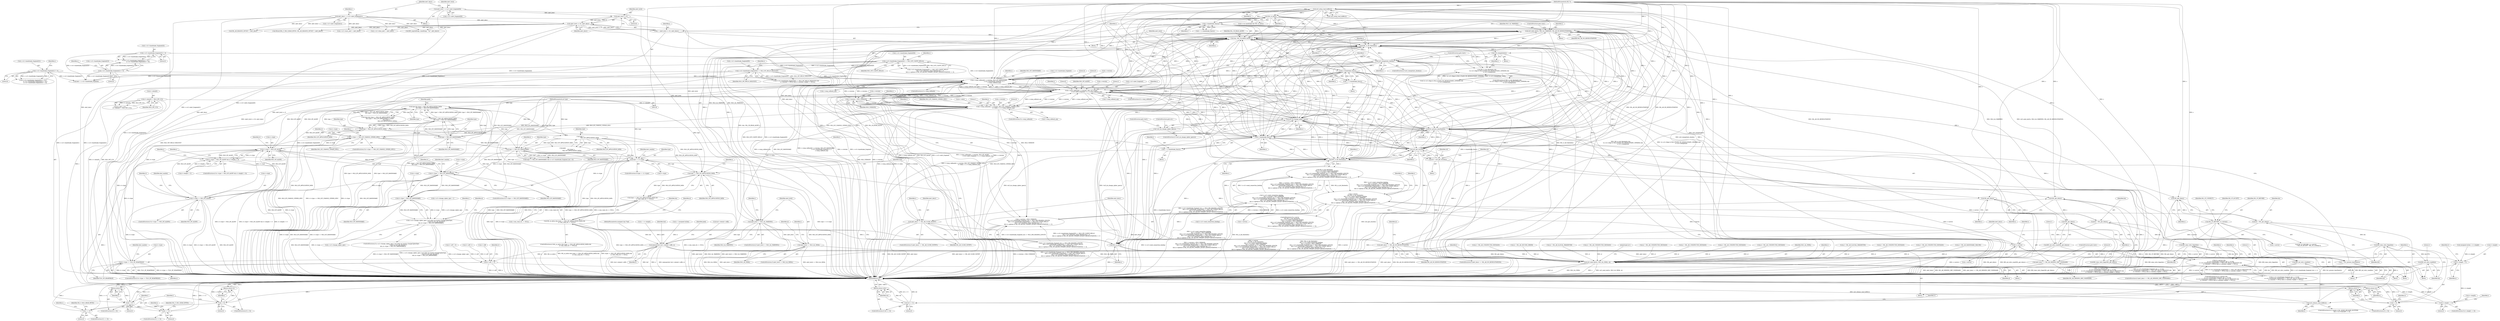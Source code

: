 digraph "0_openssl_e9bbefbf0f24c57645e7ad6a5a71ae649d18ac8e_0@API" {
"1000944" [label="(Call,ssl3_send_alert(s, SSL3_AL_WARNING, SSL_AD_NO_RENEGOTIATION))"];
"1000167" [label="(Call,ssl3_setup_read_buffer(s))"];
"1000139" [label="(MethodParameterIn,SSL *s)"];
"1000291" [label="(Call,s->handshake_func(s))"];
"1000286" [label="(Call,SSL_in_init(s))"];
"1001044" [label="(Call,cb(s, SSL_CB_READ_ALERT, j))"];
"1000795" [label="(Call,SSL_is_init_finished(s))"];
"1000777" [label="(Call,s->msg_callback(0, s->version, SSL3_RT_HANDSHAKE,\n                            s->s3->handshake_fragment, 4, s,\n                            s->msg_callback_arg))"];
"1000989" [label="(Call,s->msg_callback(0, s->version, SSL3_RT_ALERT,\n                            s->s3->alert_fragment, 2, s, s->msg_callback_arg))"];
"1000893" [label="(Call,s->version > SSL3_VERSION)"];
"1001279" [label="(Call,s->msg_callback(0, s->version, SSL3_RT_CHANGE_CIPHER_SPEC,\n                            rr->data, 1, s, s->msg_callback_arg))"];
"1001194" [label="(Call,rr->type == SSL3_RT_CHANGE_CIPHER_SPEC)"];
"1000596" [label="(Call,rr->type == TLS1_RT_HEARTBEAT)"];
"1000565" [label="(Call,rr->type == SSL3_RT_ALERT)"];
"1000534" [label="(Call,rr->type == SSL3_RT_HANDSHAKE)"];
"1000406" [label="(Call,type == rr->type)"];
"1000197" [label="(Call,type == SSL3_RT_HANDSHAKE)"];
"1000185" [label="(Call,type !=\n                                                 SSL3_RT_APPLICATION_DATA)"];
"1000174" [label="(Call,type && (type != SSL3_RT_APPLICATION_DATA)\n         && (type != SSL3_RT_HANDSHAKE))"];
"1000177" [label="(Call,type != SSL3_RT_APPLICATION_DATA)"];
"1000140" [label="(MethodParameterIn,int type)"];
"1000180" [label="(Call,type != SSL3_RT_HANDSHAKE)"];
"1000176" [label="(Call,(type != SSL3_RT_APPLICATION_DATA)\n         && (type != SSL3_RT_HANDSHAKE))"];
"1000349" [label="(Call,rr->type != SSL3_RT_ALERT)"];
"1000373" [label="(Call,rr->type != SSL3_RT_HANDSHAKE)"];
"1001213" [label="(Call,rr->data[0] != SSL3_MT_CCS)"];
"1000816" [label="(Call,ssl3_renegotiate_check(s))"];
"1000813" [label="(Call,ssl3_renegotiate(s))"];
"1001363" [label="(Call,s->handshake_func(s))"];
"1000339" [label="(Call,ssl3_get_record(s))"];
"1000821" [label="(Call,s->handshake_func(s))"];
"1001302" [label="(Call,ssl3_do_change_cipher_spec(s))"];
"1000883" [label="(Call,SSL_is_init_finished(s))"];
"1000944" [label="(Call,ssl3_send_alert(s, SSL3_AL_WARNING, SSL_AD_NO_RENEGOTIATION))"];
"1000604" [label="(Call,tls1_process_heartbeat(s))"];
"1001049" [label="(Call,alert_level == SSL3_AL_WARNING)"];
"1001040" [label="(Call,alert_level << 8)"];
"1000959" [label="(Call,alert_level = s->s3->alert_fragment[0])"];
"1001096" [label="(Call,alert_descr == SSL_AD_NO_RENEGOTIATION)"];
"1001083" [label="(Call,alert_descr == SSL_AD_CLOSE_NOTIFY)"];
"1001039" [label="(Call,(alert_level << 8) | alert_descr)"];
"1000969" [label="(Call,alert_descr = s->s3->alert_fragment[1])"];
"1000756" [label="(Call,s->s3->handshake_fragment[3] != 0)"];
"1000747" [label="(Call,s->s3->handshake_fragment[2] != 0)"];
"1000907" [label="(Call,s->s3->handshake_fragment[0] == SSL3_MT_CLIENT_HELLO)"];
"1000705" [label="(Call,s->s3->handshake_fragment[0] == SSL3_MT_HELLO_REQUEST)"];
"1000737" [label="(Call,s->s3->handshake_fragment[1] != 0)"];
"1001037" [label="(Call,j = (alert_level << 8) | alert_descr)"];
"1000337" [label="(Call,ret = ssl3_get_record(s))"];
"1000342" [label="(Call,ret <= 0)"];
"1000345" [label="(Return,return (ret);)"];
"1000414" [label="(Call,SSL_in_init(s))"];
"1000413" [label="(Call,SSL_in_init(s) && (type == SSL3_RT_APPLICATION_DATA) &&\n            (s->enc_read_ctx == NULL))"];
"1000516" [label="(Call,ssl3_release_read_buffer(s))"];
"1001514" [label="(Call,ssl3_send_alert(s, SSL3_AL_FATAL, al))"];
"1000602" [label="(Call,i = tls1_process_heartbeat(s))"];
"1000607" [label="(Call,i < 0)"];
"1000610" [label="(Return,return i;)"];
"1000630" [label="(Call,SSL_get_rbio(s))"];
"1000629" [label="(Call,BIO_clear_retry_flags(SSL_get_rbio(s)))"];
"1000633" [label="(Call,SSL_get_rbio(s))"];
"1000632" [label="(Call,BIO_set_retry_read(SSL_get_rbio(s)))"];
"1000367" [label="(Call,s->s3->change_cipher_spec /* set when we receive ChangeCipherSpec,\n                                   * reset by ssl3_get_finished */\n        && (rr->type != SSL3_RT_HANDSHAKE))"];
"1000417" [label="(Call,type == SSL3_RT_APPLICATION_DATA)"];
"1000416" [label="(Call,(type == SSL3_RT_APPLICATION_DATA) &&\n            (s->enc_read_ctx == NULL))"];
"1000348" [label="(Call,rr->type != SSL3_RT_ALERT && rr->length != 0)"];
"1000458" [label="(Call,memcpy(buf, &(rr->data[rr->off]), n))"];
"1000473" [label="(Call,rr->length -= n)"];
"1000484" [label="(Call,rr->length == 0)"];
"1000478" [label="(Call,rr->off += n)"];
"1000518" [label="(Return,return (n);)"];
"1000892" [label="(Call,s->version > SSL3_VERSION\n            && s->s3->handshake_fragment_len >= SSL3_HM_HEADER_LENGTH\n            && s->s3->handshake_fragment[0] == SSL3_MT_CLIENT_HELLO\n            && s->s3->previous_client_finished_len != 0\n            && (s->options & SSL_OP_ALLOW_UNSAFE_LEGACY_RENEGOTIATION) == 0)"];
"1000885" [label="(Call,!s->s3->send_connection_binding\n            && s->version > SSL3_VERSION\n            && s->s3->handshake_fragment_len >= SSL3_HM_HEADER_LENGTH\n            && s->s3->handshake_fragment[0] == SSL3_MT_CLIENT_HELLO\n            && s->s3->previous_client_finished_len != 0\n            && (s->options & SSL_OP_ALLOW_UNSAFE_LEGACY_RENEGOTIATION) == 0)"];
"1000882" [label="(Call,SSL_is_init_finished(s)\n            && !s->s3->send_connection_binding\n            && s->version > SSL3_VERSION\n            && s->s3->handshake_fragment_len >= SSL3_HM_HEADER_LENGTH\n            && s->s3->handshake_fragment[0] == SSL3_MT_CLIENT_HELLO\n            && s->s3->previous_client_finished_len != 0\n            && (s->options & SSL_OP_ALLOW_UNSAFE_LEGACY_RENEGOTIATION) == 0)"];
"1000878" [label="(Call,s->server\n            && SSL_is_init_finished(s)\n            && !s->s3->send_connection_binding\n            && s->version > SSL3_VERSION\n            && s->s3->handshake_fragment_len >= SSL3_HM_HEADER_LENGTH\n            && s->s3->handshake_fragment[0] == SSL3_MT_CLIENT_HELLO\n            && s->s3->previous_client_finished_len != 0\n            && (s->options & SSL_OP_ALLOW_UNSAFE_LEGACY_RENEGOTIATION) == 0)"];
"1000692" [label="(Call,!s->server)"];
"1000691" [label="(Call,(!s->server) &&\n        (s->s3->handshake_fragment_len >= 4) &&\n        (s->s3->handshake_fragment[0] == SSL3_MT_HELLO_REQUEST) &&\n        (s->session != NULL) && (s->session->cipher != NULL))"];
"1001344" [label="(Call,SSL_ST_BEFORE | (s->server))"];
"1000794" [label="(Call,SSL_is_init_finished(s) &&\n            !(s->s3->flags & SSL3_FLAGS_NO_RENEGOTIATE_CIPHERS) &&\n            !s->s3->renegotiate)"];
"1000819" [label="(Call,i = s->handshake_func(s))"];
"1000824" [label="(Call,i < 0)"];
"1000827" [label="(Return,return (i);)"];
"1000830" [label="(Call,i == 0)"];
"1000867" [label="(Call,SSL_get_rbio(s))"];
"1000865" [label="(Call,bio = SSL_get_rbio(s))"];
"1000869" [label="(Call,BIO_clear_retry_flags(bio))"];
"1000871" [label="(Call,BIO_set_retry_read(bio))"];
"1001301" [label="(Call,!ssl3_do_change_cipher_spec(s))"];
"1001361" [label="(Call,i = s->handshake_func(s))"];
"1001366" [label="(Call,i < 0)"];
"1001369" [label="(Return,return (i);)"];
"1001372" [label="(Call,i == 0)"];
"1001409" [label="(Call,SSL_get_rbio(s))"];
"1001407" [label="(Call,bio = SSL_get_rbio(s))"];
"1001411" [label="(Call,BIO_clear_retry_flags(bio))"];
"1001413" [label="(Call,BIO_set_retry_read(bio))"];
"1001116" [label="(Call,alert_level == SSL3_AL_FATAL)"];
"1001109" [label="(Call,alert_descr == SSL_AD_MISSING_SRP_USERNAME)"];
"1000292" [label="(Identifier,s)"];
"1001047" [label="(Identifier,j)"];
"1001284" [label="(Identifier,SSL3_RT_CHANGE_CIPHER_SPEC)"];
"1000990" [label="(Literal,0)"];
"1001362" [label="(Identifier,i)"];
"1000422" [label="(Identifier,s)"];
"1000610" [label="(Return,return i;)"];
"1000373" [label="(Call,rr->type != SSL3_RT_HANDSHAKE)"];
"1001138" [label="(Call,BIO_snprintf(tmp, sizeof(tmp), \"%d\", alert_descr))"];
"1001040" [label="(Call,alert_level << 8)"];
"1000858" [label="(Block,)"];
"1001208" [label="(Call,rr->off != 0)"];
"1001367" [label="(Identifier,i)"];
"1000460" [label="(Call,&(rr->data[rr->off]))"];
"1000608" [label="(Identifier,i)"];
"1000867" [label="(Call,SSL_get_rbio(s))"];
"1000533" [label="(ControlStructure,if (rr->type == SSL3_RT_HANDSHAKE))"];
"1000818" [label="(Block,)"];
"1001002" [label="(Call,s->msg_callback_arg)"];
"1000985" [label="(ControlStructure,if (s->msg_callback))"];
"1000793" [label="(ControlStructure,if (SSL_is_init_finished(s) &&\n            !(s->s3->flags & SSL3_FLAGS_NO_RENEGOTIATE_CIPHERS) &&\n            !s->s3->renegotiate))"];
"1000484" [label="(Call,rr->length == 0)"];
"1000379" [label="(Call,al = SSL_AD_UNEXPECTED_MESSAGE)"];
"1001095" [label="(ControlStructure,if (alert_descr == SSL_AD_NO_RENEGOTIATION))"];
"1001133" [label="(Call,SSLerr(SSL_F_SSL3_READ_BYTES, SSL_AD_REASON_OFFSET + alert_descr))"];
"1000144" [label="(Block,)"];
"1000287" [label="(Identifier,s)"];
"1000971" [label="(Call,s->s3->alert_fragment[1])"];
"1000595" [label="(ControlStructure,if (rr->type == TLS1_RT_HEARTBEAT))"];
"1001366" [label="(Call,i < 0)"];
"1000167" [label="(Call,ssl3_setup_read_buffer(s))"];
"1000483" [label="(ControlStructure,if (rr->length == 0))"];
"1000458" [label="(Call,memcpy(buf, &(rr->data[rr->off]), n))"];
"1000596" [label="(Call,rr->type == TLS1_RT_HEARTBEAT)"];
"1001435" [label="(Call,al = SSL_AD_UNEXPECTED_MESSAGE)"];
"1000816" [label="(Call,ssl3_renegotiate_check(s))"];
"1000488" [label="(Literal,0)"];
"1000872" [label="(Identifier,bio)"];
"1000407" [label="(Identifier,type)"];
"1000994" [label="(Identifier,SSL3_RT_ALERT)"];
"1000731" [label="(Identifier,s)"];
"1000889" [label="(Identifier,s)"];
"1000789" [label="(Identifier,s)"];
"1001306" [label="(ControlStructure,goto start;)"];
"1000482" [label="(Identifier,n)"];
"1000870" [label="(Identifier,bio)"];
"1001301" [label="(Call,!ssl3_do_change_cipher_spec(s))"];
"1000281" [label="(Call,!s->in_handshake && SSL_in_init(s))"];
"1000629" [label="(Call,BIO_clear_retry_flags(SSL_get_rbio(s)))"];
"1000600" [label="(Identifier,TLS1_RT_HEARTBEAT)"];
"1000880" [label="(Identifier,s)"];
"1000875" [label="(Literal,1)"];
"1000289" [label="(Call,i = s->handshake_func(s))"];
"1001506" [label="(Call,al = SSL_AD_UNEXPECTED_MESSAGE)"];
"1000692" [label="(Call,!s->server)"];
"1001048" [label="(ControlStructure,if (alert_level == SSL3_AL_WARNING))"];
"1001285" [label="(Call,rr->data)"];
"1000368" [label="(Call,s->s3->change_cipher_spec)"];
"1000516" [label="(Call,ssl3_release_read_buffer(s))"];
"1000420" [label="(Call,s->enc_read_ctx == NULL)"];
"1000815" [label="(ControlStructure,if (ssl3_renegotiate_check(s)))"];
"1001425" [label="(Call,al = SSL_AD_UNEXPECTED_MESSAGE)"];
"1001042" [label="(Literal,8)"];
"1001198" [label="(Identifier,SSL3_RT_CHANGE_CIPHER_SPEC)"];
"1001410" [label="(Identifier,s)"];
"1000756" [label="(Call,s->s3->handshake_fragment[3] != 0)"];
"1000519" [label="(Identifier,n)"];
"1000166" [label="(Call,!ssl3_setup_read_buffer(s))"];
"1001084" [label="(Identifier,alert_descr)"];
"1000198" [label="(Identifier,type)"];
"1000960" [label="(Identifier,alert_level)"];
"1000969" [label="(Call,alert_descr = s->s3->alert_fragment[1])"];
"1001312" [label="(Identifier,s)"];
"1000751" [label="(Identifier,s)"];
"1000418" [label="(Identifier,type)"];
"1000824" [label="(Call,i < 0)"];
"1001372" [label="(Call,i == 0)"];
"1000935" [label="(Identifier,s)"];
"1000419" [label="(Identifier,SSL3_RT_APPLICATION_DATA)"];
"1000782" [label="(Identifier,SSL3_RT_HANDSHAKE)"];
"1000472" [label="(Block,)"];
"1001039" [label="(Call,(alert_level << 8) | alert_descr)"];
"1000187" [label="(Identifier,SSL3_RT_APPLICATION_DATA)"];
"1000991" [label="(Call,s->version)"];
"1001123" [label="(Identifier,s)"];
"1000676" [label="(Call,rr->off++)"];
"1000790" [label="(Call,s->msg_callback_arg)"];
"1000831" [label="(Identifier,i)"];
"1000746" [label="(Call,(s->s3->handshake_fragment[2] != 0) ||\n            (s->s3->handshake_fragment[3] != 0))"];
"1001213" [label="(Call,rr->data[0] != SSL3_MT_CCS)"];
"1000440" [label="(Call,(unsigned int)len > rr->length)"];
"1000173" [label="(Call,(type && (type != SSL3_RT_APPLICATION_DATA)\n         && (type != SSL3_RT_HANDSHAKE)) || (peek\n                                             && (type !=\n                                                 SSL3_RT_APPLICATION_DATA)))"];
"1000640" [label="(Identifier,dest_maxlen)"];
"1000566" [label="(Call,rr->type)"];
"1000606" [label="(ControlStructure,if (i < 0))"];
"1001044" [label="(Call,cb(s, SSL_CB_READ_ALERT, j))"];
"1000534" [label="(Call,rr->type == SSL3_RT_HANDSHAKE)"];
"1000564" [label="(ControlStructure,if (rr->type == SSL3_RT_ALERT))"];
"1000717" [label="(Identifier,s)"];
"1000877" [label="(ControlStructure,if (s->server\n            && SSL_is_init_finished(s)\n            && !s->s3->send_connection_binding\n            && s->version > SSL3_VERSION\n            && s->s3->handshake_fragment_len >= SSL3_HM_HEADER_LENGTH\n            && s->s3->handshake_fragment[0] == SSL3_MT_CLIENT_HELLO\n            && s->s3->previous_client_finished_len != 0\n            && (s->options & SSL_OP_ALLOW_UNSAFE_LEGACY_RENEGOTIATION) == 0))"];
"1001411" [label="(Call,BIO_clear_retry_flags(bio))"];
"1001373" [label="(Identifier,i)"];
"1000468" [label="(Identifier,n)"];
"1000479" [label="(Call,rr->off)"];
"1000548" [label="(Call,dest = s->s3->handshake_fragment)"];
"1001214" [label="(Call,rr->data[0])"];
"1000814" [label="(Identifier,s)"];
"1000946" [label="(Identifier,SSL3_AL_WARNING)"];
"1001204" [label="(Identifier,rr)"];
"1001046" [label="(Identifier,SSL_CB_READ_ALERT)"];
"1001350" [label="(Identifier,SSL_ST_CONNECT)"];
"1001037" [label="(Call,j = (alert_level << 8) | alert_descr)"];
"1000597" [label="(Call,rr->type)"];
"1000738" [label="(Call,s->s3->handshake_fragment[1])"];
"1000177" [label="(Call,type != SSL3_RT_APPLICATION_DATA)"];
"1000603" [label="(Identifier,i)"];
"1001096" [label="(Call,alert_descr == SSL_AD_NO_RENEGOTIATION)"];
"1001118" [label="(Identifier,SSL3_AL_FATAL)"];
"1001365" [label="(ControlStructure,if (i < 0))"];
"1001377" [label="(Identifier,SSL_F_SSL3_READ_BYTES)"];
"1000406" [label="(Call,type == rr->type)"];
"1000631" [label="(Identifier,s)"];
"1000477" [label="(Identifier,n)"];
"1001051" [label="(Identifier,SSL3_AL_WARNING)"];
"1000405" [label="(ControlStructure,if (type == rr->type))"];
"1000802" [label="(Identifier,s)"];
"1000351" [label="(Identifier,rr)"];
"1000835" [label="(Identifier,SSL_F_SSL3_READ_BYTES)"];
"1000783" [label="(Call,s->s3->handshake_fragment)"];
"1000602" [label="(Call,i = tls1_process_heartbeat(s))"];
"1001193" [label="(ControlStructure,if (rr->type == SSL3_RT_CHANGE_CIPHER_SPEC))"];
"1001368" [label="(Literal,0)"];
"1001117" [label="(Identifier,alert_level)"];
"1000485" [label="(Call,rr->length)"];
"1001194" [label="(Call,rr->type == SSL3_RT_CHANGE_CIPHER_SPEC)"];
"1000538" [label="(Identifier,SSL3_RT_HANDSHAKE)"];
"1000915" [label="(Identifier,SSL3_MT_CLIENT_HELLO)"];
"1000902" [label="(Identifier,s)"];
"1000183" [label="(Call,peek\n                                             && (type !=\n                                                 SSL3_RT_APPLICATION_DATA))"];
"1000931" [label="(Block,)"];
"1001364" [label="(Identifier,s)"];
"1001361" [label="(Call,i = s->handshake_func(s))"];
"1001288" [label="(Literal,1)"];
"1001041" [label="(Identifier,alert_level)"];
"1000757" [label="(Call,s->s3->handshake_fragment[3])"];
"1000174" [label="(Call,type && (type != SSL3_RT_APPLICATION_DATA)\n         && (type != SSL3_RT_HANDSHAKE))"];
"1000745" [label="(Literal,0)"];
"1000705" [label="(Call,s->s3->handshake_fragment[0] == SSL3_MT_HELLO_REQUEST)"];
"1000336" [label="(Block,)"];
"1000886" [label="(Call,!s->s3->send_connection_binding)"];
"1001053" [label="(Call,s->s3->warn_alert = alert_descr)"];
"1000342" [label="(Call,ret <= 0)"];
"1000569" [label="(Identifier,SSL3_RT_ALERT)"];
"1001516" [label="(Identifier,SSL3_AL_FATAL)"];
"1000197" [label="(Call,type == SSL3_RT_HANDSHAKE)"];
"1001515" [label="(Identifier,s)"];
"1000500" [label="(ControlStructure,if (s->mode & SSL_MODE_RELEASE_BUFFERS\n                    && s->s3->rbuf.left == 0))"];
"1001414" [label="(Identifier,bio)"];
"1000411" [label="(Block,)"];
"1000518" [label="(Return,return (n);)"];
"1001169" [label="(Call,al = SSL_AD_ILLEGAL_PARAMETER)"];
"1000970" [label="(Identifier,alert_descr)"];
"1000871" [label="(Call,BIO_set_retry_read(bio))"];
"1000353" [label="(Identifier,SSL3_RT_ALERT)"];
"1000764" [label="(Literal,0)"];
"1000377" [label="(Identifier,SSL3_RT_HANDSHAKE)"];
"1001043" [label="(Identifier,alert_descr)"];
"1001000" [label="(Literal,2)"];
"1000350" [label="(Call,rr->type)"];
"1001082" [label="(ControlStructure,if (alert_descr == SSL_AD_CLOSE_NOTIFY))"];
"1000957" [label="(Block,)"];
"1000412" [label="(ControlStructure,if (SSL_in_init(s) && (type == SSL3_RT_APPLICATION_DATA) &&\n            (s->enc_read_ctx == NULL)))"];
"1001109" [label="(Call,alert_descr == SSL_AD_MISSING_SRP_USERNAME)"];
"1001409" [label="(Call,SSL_get_rbio(s))"];
"1000415" [label="(Identifier,s)"];
"1000185" [label="(Call,type !=\n                                                 SSL3_RT_APPLICATION_DATA)"];
"1001344" [label="(Call,SSL_ST_BEFORE | (s->server))"];
"1000182" [label="(Identifier,SSL3_RT_HANDSHAKE)"];
"1000796" [label="(Identifier,s)"];
"1000486" [label="(Identifier,rr)"];
"1000349" [label="(Call,rr->type != SSL3_RT_ALERT)"];
"1001256" [label="(Call,al = SSL_AD_UNEXPECTED_MESSAGE)"];
"1000362" [label="(Identifier,s)"];
"1000186" [label="(Identifier,type)"];
"1000866" [label="(Identifier,bio)"];
"1000827" [label="(Return,return (i);)"];
"1001408" [label="(Identifier,bio)"];
"1001098" [label="(Identifier,SSL_AD_NO_RENEGOTIATION)"];
"1000380" [label="(Identifier,al)"];
"1000696" [label="(Call,(s->s3->handshake_fragment_len >= 4) &&\n        (s->s3->handshake_fragment[0] == SSL3_MT_HELLO_REQUEST) &&\n        (s->session != NULL) && (s->session->cipher != NULL))"];
"1000141" [label="(MethodParameterIn,unsigned char *buf)"];
"1000181" [label="(Identifier,type)"];
"1000817" [label="(Identifier,s)"];
"1000747" [label="(Call,s->s3->handshake_fragment[2] != 0)"];
"1001101" [label="(Identifier,al)"];
"1000344" [label="(Literal,0)"];
"1000541" [label="(Identifier,dest_maxlen)"];
"1000690" [label="(ControlStructure,if ((!s->server) &&\n        (s->s3->handshake_fragment_len >= 4) &&\n        (s->s3->handshake_fragment[0] == SSL3_MT_HELLO_REQUEST) &&\n        (s->session != NULL) && (s->session->cipher != NULL)))"];
"1001320" [label="(Block,)"];
"1001195" [label="(Call,rr->type)"];
"1000426" [label="(Call,al = SSL_AD_UNEXPECTED_MESSAGE)"];
"1000634" [label="(Identifier,s)"];
"1000893" [label="(Call,s->version > SSL3_VERSION)"];
"1000447" [label="(Call,n = rr->length)"];
"1001514" [label="(Call,ssl3_send_alert(s, SSL3_AL_FATAL, al))"];
"1001289" [label="(Identifier,s)"];
"1001293" [label="(Call,s->s3->change_cipher_spec = 1)"];
"1001275" [label="(ControlStructure,if (s->msg_callback))"];
"1000897" [label="(Identifier,SSL3_VERSION)"];
"1000291" [label="(Call,s->handshake_func(s))"];
"1001304" [label="(ControlStructure,goto err;)"];
"1001113" [label="(Literal,0)"];
"1001135" [label="(Call,SSL_AD_REASON_OFFSET + alert_descr)"];
"1001407" [label="(Call,bio = SSL_get_rbio(s))"];
"1001049" [label="(Call,alert_level == SSL3_AL_WARNING)"];
"1000959" [label="(Call,alert_level = s->s3->alert_fragment[0])"];
"1001374" [label="(Literal,0)"];
"1001302" [label="(Call,ssl3_do_change_cipher_spec(s))"];
"1000343" [label="(Identifier,ret)"];
"1000748" [label="(Call,s->s3->handshake_fragment[2])"];
"1001281" [label="(Call,s->version)"];
"1000175" [label="(Identifier,type)"];
"1001108" [label="(ControlStructure,if (alert_descr == SSL_AD_MISSING_SRP_USERNAME))"];
"1000345" [label="(Return,return (ret);)"];
"1001100" [label="(Call,al = SSL_AD_HANDSHAKE_FAILURE)"];
"1000813" [label="(Call,ssl3_renegotiate(s))"];
"1001115" [label="(ControlStructure,if (alert_level == SSL3_AL_FATAL))"];
"1001050" [label="(Identifier,alert_level)"];
"1000995" [label="(Call,s->s3->alert_fragment)"];
"1001045" [label="(Identifier,s)"];
"1001280" [label="(Literal,0)"];
"1000354" [label="(Call,rr->length != 0)"];
"1000795" [label="(Call,SSL_is_init_finished(s))"];
"1000611" [label="(Identifier,i)"];
"1000706" [label="(Call,s->s3->handshake_fragment[0])"];
"1001522" [label="(MethodReturn,int)"];
"1001346" [label="(Call,s->server)"];
"1001412" [label="(Identifier,bio)"];
"1001056" [label="(Identifier,s)"];
"1000713" [label="(Identifier,SSL3_MT_HELLO_REQUEST)"];
"1000347" [label="(ControlStructure,if (rr->type != SSL3_RT_ALERT && rr->length != 0))"];
"1000338" [label="(Identifier,ret)"];
"1001111" [label="(Identifier,SSL_AD_MISSING_SRP_USERNAME)"];
"1000408" [label="(Call,rr->type)"];
"1000908" [label="(Call,s->s3->handshake_fragment[0])"];
"1000601" [label="(Block,)"];
"1000865" [label="(Call,bio = SSL_get_rbio(s))"];
"1000981" [label="(Identifier,s)"];
"1000989" [label="(Call,s->msg_callback(0, s->version, SSL3_RT_ALERT,\n                            s->s3->alert_fragment, 2, s, s->msg_callback_arg))"];
"1000139" [label="(MethodParameterIn,SSL *s)"];
"1001126" [label="(Call,s->s3->fatal_alert = alert_descr)"];
"1000413" [label="(Call,SSL_in_init(s) && (type == SSL3_RT_APPLICATION_DATA) &&\n            (s->enc_read_ctx == NULL))"];
"1000691" [label="(Call,(!s->server) &&\n        (s->s3->handshake_fragment_len >= 4) &&\n        (s->s3->handshake_fragment[0] == SSL3_MT_HELLO_REQUEST) &&\n        (s->session != NULL) && (s->session->cipher != NULL))"];
"1000374" [label="(Call,rr->type)"];
"1000693" [label="(Call,s->server)"];
"1000416" [label="(Call,(type == SSL3_RT_APPLICATION_DATA) &&\n            (s->enc_read_ctx == NULL))"];
"1000565" [label="(Call,rr->type == SSL3_RT_ALERT)"];
"1000286" [label="(Call,SSL_in_init(s))"];
"1000884" [label="(Identifier,s)"];
"1000820" [label="(Identifier,i)"];
"1001001" [label="(Identifier,s)"];
"1000203" [label="(Identifier,s)"];
"1000879" [label="(Call,s->server)"];
"1001303" [label="(Identifier,s)"];
"1000892" [label="(Call,s->version > SSL3_VERSION\n            && s->s3->handshake_fragment_len >= SSL3_HM_HEADER_LENGTH\n            && s->s3->handshake_fragment[0] == SSL3_MT_CLIENT_HELLO\n            && s->s3->previous_client_finished_len != 0\n            && (s->options & SSL_OP_ALLOW_UNSAFE_LEGACY_RENEGOTIATION) == 0)"];
"1001116" [label="(Call,alert_level == SSL3_AL_FATAL)"];
"1000632" [label="(Call,BIO_set_retry_read(SSL_get_rbio(s)))"];
"1000878" [label="(Call,s->server\n            && SSL_is_init_finished(s)\n            && !s->s3->send_connection_binding\n            && s->version > SSL3_VERSION\n            && s->s3->handshake_fragment_len >= SSL3_HM_HEADER_LENGTH\n            && s->s3->handshake_fragment[0] == SSL3_MT_CLIENT_HELLO\n            && s->s3->previous_client_finished_len != 0\n            && (s->options & SSL_OP_ALLOW_UNSAFE_LEGACY_RENEGOTIATION) == 0)"];
"1000788" [label="(Literal,4)"];
"1000598" [label="(Identifier,rr)"];
"1000812" [label="(Block,)"];
"1000736" [label="(Call,(s->s3->handshake_fragment[1] != 0) ||\n            (s->s3->handshake_fragment[2] != 0) ||\n            (s->s3->handshake_fragment[3] != 0))"];
"1000459" [label="(Identifier,buf)"];
"1000199" [label="(Identifier,SSL3_RT_HANDSHAKE)"];
"1000435" [label="(Identifier,len)"];
"1001349" [label="(Identifier,SSL_ST_ACCEPT)"];
"1001110" [label="(Identifier,alert_descr)"];
"1000773" [label="(ControlStructure,if (s->msg_callback))"];
"1000366" [label="(ControlStructure,if (s->s3->change_cipher_spec /* set when we receive ChangeCipherSpec,\n                                   * reset by ssl3_get_finished */\n        && (rr->type != SSL3_RT_HANDSHAKE)))"];
"1001370" [label="(Identifier,i)"];
"1000572" [label="(Identifier,dest_maxlen)"];
"1001296" [label="(Identifier,s)"];
"1001413" [label="(Call,BIO_set_retry_read(bio))"];
"1000944" [label="(Call,ssl3_send_alert(s, SSL3_AL_WARNING, SSL_AD_NO_RENEGOTIATION))"];
"1001371" [label="(ControlStructure,if (i == 0))"];
"1000609" [label="(Literal,0)"];
"1000920" [label="(Identifier,s)"];
"1000346" [label="(Identifier,ret)"];
"1000178" [label="(Identifier,type)"];
"1001085" [label="(Identifier,SSL_AD_CLOSE_NOTIFY)"];
"1000948" [label="(ControlStructure,goto start;)"];
"1001369" [label="(Return,return (i);)"];
"1000822" [label="(Identifier,s)"];
"1000179" [label="(Identifier,SSL3_RT_APPLICATION_DATA)"];
"1000176" [label="(Call,(type != SSL3_RT_APPLICATION_DATA)\n         && (type != SSL3_RT_HANDSHAKE))"];
"1000821" [label="(Call,s->handshake_func(s))"];
"1000356" [label="(Identifier,rr)"];
"1000906" [label="(Call,s->s3->handshake_fragment[0] == SSL3_MT_CLIENT_HELLO\n            && s->s3->previous_client_finished_len != 0\n            && (s->options & SSL_OP_ALLOW_UNSAFE_LEGACY_RENEGOTIATION) == 0)"];
"1001239" [label="(Call,al = SSL_AD_UNEXPECTED_MESSAGE)"];
"1000755" [label="(Literal,0)"];
"1000637" [label="(Literal,1)"];
"1000819" [label="(Call,i = s->handshake_func(s))"];
"1000766" [label="(Call,al = SSL_AD_DECODE_ERROR)"];
"1000473" [label="(Call,rr->length -= n)"];
"1001170" [label="(Identifier,al)"];
"1000700" [label="(Identifier,s)"];
"1000367" [label="(Call,s->s3->change_cipher_spec /* set when we receive ChangeCipherSpec,\n                                   * reset by ssl3_get_finished */\n        && (rr->type != SSL3_RT_HANDSHAKE))"];
"1001221" [label="(Call,al = SSL_AD_ILLEGAL_PARAMETER)"];
"1000947" [label="(Identifier,SSL_AD_NO_RENEGOTIATION)"];
"1001036" [label="(Block,)"];
"1001517" [label="(Identifier,al)"];
"1000760" [label="(Identifier,s)"];
"1000414" [label="(Call,SSL_in_init(s))"];
"1000883" [label="(Call,SSL_is_init_finished(s))"];
"1001345" [label="(Identifier,SSL_ST_BEFORE)"];
"1000453" [label="(Call,n = (unsigned int)len)"];
"1000340" [label="(Identifier,s)"];
"1001400" [label="(Block,)"];
"1001300" [label="(ControlStructure,if (!ssl3_do_change_cipher_spec(s)))"];
"1001008" [label="(Identifier,s)"];
"1000492" [label="(Identifier,s)"];
"1000876" [label="(ControlStructure,goto start;)"];
"1001386" [label="(Identifier,s)"];
"1000341" [label="(ControlStructure,if (ret <= 0))"];
"1000168" [label="(Identifier,s)"];
"1000869" [label="(Call,BIO_clear_retry_flags(bio))"];
"1000614" [label="(Identifier,rr)"];
"1001089" [label="(Identifier,s)"];
"1000778" [label="(Literal,0)"];
"1001279" [label="(Call,s->msg_callback(0, s->version, SSL3_RT_CHANGE_CIPHER_SPEC,\n                            rr->data, 1, s, s->msg_callback_arg))"];
"1000830" [label="(Call,i == 0)"];
"1001417" [label="(Literal,1)"];
"1000607" [label="(Call,i < 0)"];
"1000797" [label="(Call,!(s->s3->flags & SSL3_FLAGS_NO_RENEGOTIATE_CIPHERS) &&\n            !s->s3->renegotiate)"];
"1000523" [label="(Identifier,dest_maxlen)"];
"1000794" [label="(Call,SSL_is_init_finished(s) &&\n            !(s->s3->flags & SSL3_FLAGS_NO_RENEGOTIATE_CIPHERS) &&\n            !s->s3->renegotiate)"];
"1000348" [label="(Call,rr->type != SSL3_RT_ALERT && rr->length != 0)"];
"1000894" [label="(Call,s->version)"];
"1000779" [label="(Call,s->version)"];
"1000370" [label="(Identifier,s)"];
"1000961" [label="(Call,s->s3->alert_fragment[0])"];
"1000427" [label="(Identifier,al)"];
"1000737" [label="(Call,s->s3->handshake_fragment[1] != 0)"];
"1000517" [label="(Identifier,s)"];
"1000604" [label="(Call,tls1_process_heartbeat(s))"];
"1000945" [label="(Identifier,s)"];
"1000535" [label="(Call,rr->type)"];
"1000474" [label="(Call,rr->length)"];
"1001083" [label="(Call,alert_descr == SSL_AD_CLOSE_NOTIFY)"];
"1000480" [label="(Identifier,rr)"];
"1000337" [label="(Call,ret = ssl3_get_record(s))"];
"1000829" [label="(ControlStructure,if (i == 0))"];
"1000777" [label="(Call,s->msg_callback(0, s->version, SSL3_RT_HANDSHAKE,\n                            s->s3->handshake_fragment, 4, s,\n                            s->msg_callback_arg))"];
"1001075" [label="(Call,al = SSL_AD_UNEXPECTED_MESSAGE)"];
"1000826" [label="(Literal,0)"];
"1000567" [label="(Identifier,rr)"];
"1000885" [label="(Call,!s->s3->send_connection_binding\n            && s->version > SSL3_VERSION\n            && s->s3->handshake_fragment_len >= SSL3_HM_HEADER_LENGTH\n            && s->s3->handshake_fragment[0] == SSL3_MT_CLIENT_HELLO\n            && s->s3->previous_client_finished_len != 0\n            && (s->options & SSL_OP_ALLOW_UNSAFE_LEGACY_RENEGOTIATION) == 0)"];
"1001207" [label="(Call,(rr->off != 0) ||\n            (rr->data[0] != SSL3_MT_CCS))"];
"1000704" [label="(Call,(s->s3->handshake_fragment[0] == SSL3_MT_HELLO_REQUEST) &&\n        (s->session != NULL) && (s->session->cipher != NULL))"];
"1001290" [label="(Call,s->msg_callback_arg)"];
"1000417" [label="(Call,type == SSL3_RT_APPLICATION_DATA)"];
"1000825" [label="(Identifier,i)"];
"1000389" [label="(Identifier,s)"];
"1001038" [label="(Identifier,j)"];
"1001363" [label="(Call,s->handshake_func(s))"];
"1000196" [label="(Call,(type == SSL3_RT_HANDSHAKE) && (s->s3->handshake_fragment_len > 0))"];
"1000633" [label="(Call,SSL_get_rbio(s))"];
"1000828" [label="(Identifier,i)"];
"1000478" [label="(Call,rr->off += n)"];
"1000180" [label="(Call,type != SSL3_RT_HANDSHAKE)"];
"1000868" [label="(Identifier,s)"];
"1001343" [label="(Call,SSL_ST_BEFORE | (s->server)\n                ? SSL_ST_ACCEPT : SSL_ST_CONNECT)"];
"1000140" [label="(MethodParameterIn,int type)"];
"1001219" [label="(Identifier,SSL3_MT_CCS)"];
"1000471" [label="(Identifier,peek)"];
"1000184" [label="(Identifier,peek)"];
"1000898" [label="(Call,s->s3->handshake_fragment_len >= SSL3_HM_HEADER_LENGTH\n            && s->s3->handshake_fragment[0] == SSL3_MT_CLIENT_HELLO\n            && s->s3->previous_client_finished_len != 0\n            && (s->options & SSL_OP_ALLOW_UNSAFE_LEGACY_RENEGOTIATION) == 0)"];
"1001518" [label="(JumpTarget,err:)"];
"1000953" [label="(Identifier,s)"];
"1000907" [label="(Call,s->s3->handshake_fragment[0] == SSL3_MT_CLIENT_HELLO)"];
"1001173" [label="(ControlStructure,goto start;)"];
"1000630" [label="(Call,SSL_get_rbio(s))"];
"1000882" [label="(Call,SSL_is_init_finished(s)\n            && !s->s3->send_connection_binding\n            && s->version > SSL3_VERSION\n            && s->s3->handshake_fragment_len >= SSL3_HM_HEADER_LENGTH\n            && s->s3->handshake_fragment[0] == SSL3_MT_CLIENT_HELLO\n            && s->s3->previous_client_finished_len != 0\n            && (s->options & SSL_OP_ALLOW_UNSAFE_LEGACY_RENEGOTIATION) == 0)"];
"1001097" [label="(Identifier,alert_descr)"];
"1000823" [label="(ControlStructure,if (i < 0))"];
"1000832" [label="(Literal,0)"];
"1000339" [label="(Call,ssl3_get_record(s))"];
"1000844" [label="(Identifier,s)"];
"1000605" [label="(Identifier,s)"];
"1000944" -> "1000931"  [label="AST: "];
"1000944" -> "1000947"  [label="CFG: "];
"1000945" -> "1000944"  [label="AST: "];
"1000946" -> "1000944"  [label="AST: "];
"1000947" -> "1000944"  [label="AST: "];
"1000948" -> "1000944"  [label="CFG: "];
"1000944" -> "1001522"  [label="DDG: SSL3_AL_WARNING"];
"1000944" -> "1001522"  [label="DDG: ssl3_send_alert(s, SSL3_AL_WARNING, SSL_AD_NO_RENEGOTIATION)"];
"1000944" -> "1001522"  [label="DDG: s"];
"1000944" -> "1001522"  [label="DDG: SSL_AD_NO_RENEGOTIATION"];
"1000944" -> "1000339"  [label="DDG: s"];
"1000944" -> "1000414"  [label="DDG: s"];
"1000944" -> "1000604"  [label="DDG: s"];
"1000944" -> "1000777"  [label="DDG: s"];
"1000944" -> "1000795"  [label="DDG: s"];
"1000944" -> "1000883"  [label="DDG: s"];
"1000167" -> "1000944"  [label="DDG: s"];
"1000291" -> "1000944"  [label="DDG: s"];
"1001044" -> "1000944"  [label="DDG: s"];
"1000795" -> "1000944"  [label="DDG: s"];
"1000816" -> "1000944"  [label="DDG: s"];
"1000989" -> "1000944"  [label="DDG: s"];
"1001363" -> "1000944"  [label="DDG: s"];
"1000339" -> "1000944"  [label="DDG: s"];
"1000821" -> "1000944"  [label="DDG: s"];
"1001302" -> "1000944"  [label="DDG: s"];
"1000883" -> "1000944"  [label="DDG: s"];
"1000286" -> "1000944"  [label="DDG: s"];
"1000604" -> "1000944"  [label="DDG: s"];
"1000139" -> "1000944"  [label="DDG: s"];
"1001049" -> "1000944"  [label="DDG: SSL3_AL_WARNING"];
"1001096" -> "1000944"  [label="DDG: SSL_AD_NO_RENEGOTIATION"];
"1000944" -> "1000989"  [label="DDG: s"];
"1000944" -> "1001044"  [label="DDG: s"];
"1000944" -> "1001049"  [label="DDG: SSL3_AL_WARNING"];
"1000944" -> "1001096"  [label="DDG: SSL_AD_NO_RENEGOTIATION"];
"1000944" -> "1001279"  [label="DDG: s"];
"1000944" -> "1001302"  [label="DDG: s"];
"1000944" -> "1001363"  [label="DDG: s"];
"1000944" -> "1001514"  [label="DDG: s"];
"1000167" -> "1000166"  [label="AST: "];
"1000167" -> "1000168"  [label="CFG: "];
"1000168" -> "1000167"  [label="AST: "];
"1000166" -> "1000167"  [label="CFG: "];
"1000167" -> "1001522"  [label="DDG: s"];
"1000167" -> "1000166"  [label="DDG: s"];
"1000139" -> "1000167"  [label="DDG: s"];
"1000167" -> "1000286"  [label="DDG: s"];
"1000167" -> "1000291"  [label="DDG: s"];
"1000167" -> "1000339"  [label="DDG: s"];
"1000167" -> "1000414"  [label="DDG: s"];
"1000167" -> "1000604"  [label="DDG: s"];
"1000167" -> "1000777"  [label="DDG: s"];
"1000167" -> "1000795"  [label="DDG: s"];
"1000167" -> "1000883"  [label="DDG: s"];
"1000167" -> "1000989"  [label="DDG: s"];
"1000167" -> "1001044"  [label="DDG: s"];
"1000167" -> "1001279"  [label="DDG: s"];
"1000167" -> "1001302"  [label="DDG: s"];
"1000167" -> "1001363"  [label="DDG: s"];
"1000167" -> "1001514"  [label="DDG: s"];
"1000139" -> "1000138"  [label="AST: "];
"1000139" -> "1001522"  [label="DDG: s"];
"1000139" -> "1000286"  [label="DDG: s"];
"1000139" -> "1000291"  [label="DDG: s"];
"1000139" -> "1000339"  [label="DDG: s"];
"1000139" -> "1000414"  [label="DDG: s"];
"1000139" -> "1000516"  [label="DDG: s"];
"1000139" -> "1000604"  [label="DDG: s"];
"1000139" -> "1000630"  [label="DDG: s"];
"1000139" -> "1000633"  [label="DDG: s"];
"1000139" -> "1000777"  [label="DDG: s"];
"1000139" -> "1000795"  [label="DDG: s"];
"1000139" -> "1000813"  [label="DDG: s"];
"1000139" -> "1000816"  [label="DDG: s"];
"1000139" -> "1000821"  [label="DDG: s"];
"1000139" -> "1000867"  [label="DDG: s"];
"1000139" -> "1000883"  [label="DDG: s"];
"1000139" -> "1000989"  [label="DDG: s"];
"1000139" -> "1001044"  [label="DDG: s"];
"1000139" -> "1001279"  [label="DDG: s"];
"1000139" -> "1001302"  [label="DDG: s"];
"1000139" -> "1001363"  [label="DDG: s"];
"1000139" -> "1001409"  [label="DDG: s"];
"1000139" -> "1001514"  [label="DDG: s"];
"1000291" -> "1000289"  [label="AST: "];
"1000291" -> "1000292"  [label="CFG: "];
"1000292" -> "1000291"  [label="AST: "];
"1000289" -> "1000291"  [label="CFG: "];
"1000291" -> "1001522"  [label="DDG: s"];
"1000291" -> "1000289"  [label="DDG: s"];
"1000286" -> "1000291"  [label="DDG: s"];
"1000291" -> "1000339"  [label="DDG: s"];
"1000291" -> "1000414"  [label="DDG: s"];
"1000291" -> "1000604"  [label="DDG: s"];
"1000291" -> "1000777"  [label="DDG: s"];
"1000291" -> "1000795"  [label="DDG: s"];
"1000291" -> "1000883"  [label="DDG: s"];
"1000291" -> "1000989"  [label="DDG: s"];
"1000291" -> "1001044"  [label="DDG: s"];
"1000291" -> "1001279"  [label="DDG: s"];
"1000291" -> "1001302"  [label="DDG: s"];
"1000291" -> "1001363"  [label="DDG: s"];
"1000291" -> "1001514"  [label="DDG: s"];
"1000286" -> "1000281"  [label="AST: "];
"1000286" -> "1000287"  [label="CFG: "];
"1000287" -> "1000286"  [label="AST: "];
"1000281" -> "1000286"  [label="CFG: "];
"1000286" -> "1001522"  [label="DDG: s"];
"1000286" -> "1000281"  [label="DDG: s"];
"1000286" -> "1000339"  [label="DDG: s"];
"1000286" -> "1000414"  [label="DDG: s"];
"1000286" -> "1000604"  [label="DDG: s"];
"1000286" -> "1000777"  [label="DDG: s"];
"1000286" -> "1000795"  [label="DDG: s"];
"1000286" -> "1000883"  [label="DDG: s"];
"1000286" -> "1000989"  [label="DDG: s"];
"1000286" -> "1001044"  [label="DDG: s"];
"1000286" -> "1001279"  [label="DDG: s"];
"1000286" -> "1001302"  [label="DDG: s"];
"1000286" -> "1001363"  [label="DDG: s"];
"1000286" -> "1001514"  [label="DDG: s"];
"1001044" -> "1001036"  [label="AST: "];
"1001044" -> "1001047"  [label="CFG: "];
"1001045" -> "1001044"  [label="AST: "];
"1001046" -> "1001044"  [label="AST: "];
"1001047" -> "1001044"  [label="AST: "];
"1001050" -> "1001044"  [label="CFG: "];
"1001044" -> "1001522"  [label="DDG: s"];
"1001044" -> "1001522"  [label="DDG: cb(s, SSL_CB_READ_ALERT, j)"];
"1001044" -> "1001522"  [label="DDG: j"];
"1001044" -> "1001522"  [label="DDG: SSL_CB_READ_ALERT"];
"1001044" -> "1000339"  [label="DDG: s"];
"1001044" -> "1000414"  [label="DDG: s"];
"1001044" -> "1000604"  [label="DDG: s"];
"1001044" -> "1000777"  [label="DDG: s"];
"1001044" -> "1000795"  [label="DDG: s"];
"1001044" -> "1000883"  [label="DDG: s"];
"1001044" -> "1000989"  [label="DDG: s"];
"1000795" -> "1001044"  [label="DDG: s"];
"1000816" -> "1001044"  [label="DDG: s"];
"1000989" -> "1001044"  [label="DDG: s"];
"1001363" -> "1001044"  [label="DDG: s"];
"1000339" -> "1001044"  [label="DDG: s"];
"1000821" -> "1001044"  [label="DDG: s"];
"1001302" -> "1001044"  [label="DDG: s"];
"1000883" -> "1001044"  [label="DDG: s"];
"1000604" -> "1001044"  [label="DDG: s"];
"1001037" -> "1001044"  [label="DDG: j"];
"1001044" -> "1001279"  [label="DDG: s"];
"1001044" -> "1001302"  [label="DDG: s"];
"1001044" -> "1001363"  [label="DDG: s"];
"1001044" -> "1001514"  [label="DDG: s"];
"1000795" -> "1000794"  [label="AST: "];
"1000795" -> "1000796"  [label="CFG: "];
"1000796" -> "1000795"  [label="AST: "];
"1000802" -> "1000795"  [label="CFG: "];
"1000794" -> "1000795"  [label="CFG: "];
"1000795" -> "1001522"  [label="DDG: s"];
"1000795" -> "1000339"  [label="DDG: s"];
"1000795" -> "1000414"  [label="DDG: s"];
"1000795" -> "1000604"  [label="DDG: s"];
"1000795" -> "1000777"  [label="DDG: s"];
"1000795" -> "1000794"  [label="DDG: s"];
"1000777" -> "1000795"  [label="DDG: s"];
"1000816" -> "1000795"  [label="DDG: s"];
"1000989" -> "1000795"  [label="DDG: s"];
"1001363" -> "1000795"  [label="DDG: s"];
"1000339" -> "1000795"  [label="DDG: s"];
"1000821" -> "1000795"  [label="DDG: s"];
"1001302" -> "1000795"  [label="DDG: s"];
"1000883" -> "1000795"  [label="DDG: s"];
"1000604" -> "1000795"  [label="DDG: s"];
"1000795" -> "1000813"  [label="DDG: s"];
"1000795" -> "1000883"  [label="DDG: s"];
"1000795" -> "1000989"  [label="DDG: s"];
"1000795" -> "1001279"  [label="DDG: s"];
"1000795" -> "1001302"  [label="DDG: s"];
"1000795" -> "1001363"  [label="DDG: s"];
"1000795" -> "1001514"  [label="DDG: s"];
"1000777" -> "1000773"  [label="AST: "];
"1000777" -> "1000790"  [label="CFG: "];
"1000778" -> "1000777"  [label="AST: "];
"1000779" -> "1000777"  [label="AST: "];
"1000782" -> "1000777"  [label="AST: "];
"1000783" -> "1000777"  [label="AST: "];
"1000788" -> "1000777"  [label="AST: "];
"1000789" -> "1000777"  [label="AST: "];
"1000790" -> "1000777"  [label="AST: "];
"1000796" -> "1000777"  [label="CFG: "];
"1000777" -> "1001522"  [label="DDG: s->s3->handshake_fragment"];
"1000777" -> "1001522"  [label="DDG: s->msg_callback_arg"];
"1000777" -> "1001522"  [label="DDG: SSL3_RT_HANDSHAKE"];
"1000777" -> "1001522"  [label="DDG: s->msg_callback(0, s->version, SSL3_RT_HANDSHAKE,\n                            s->s3->handshake_fragment, 4, s,\n                            s->msg_callback_arg)"];
"1000777" -> "1001522"  [label="DDG: s->version"];
"1000777" -> "1000373"  [label="DDG: SSL3_RT_HANDSHAKE"];
"1000777" -> "1000534"  [label="DDG: SSL3_RT_HANDSHAKE"];
"1000989" -> "1000777"  [label="DDG: s->version"];
"1000989" -> "1000777"  [label="DDG: s"];
"1000989" -> "1000777"  [label="DDG: s->msg_callback_arg"];
"1000893" -> "1000777"  [label="DDG: s->version"];
"1001279" -> "1000777"  [label="DDG: s->version"];
"1001279" -> "1000777"  [label="DDG: s->msg_callback_arg"];
"1000534" -> "1000777"  [label="DDG: SSL3_RT_HANDSHAKE"];
"1000756" -> "1000777"  [label="DDG: s->s3->handshake_fragment[3]"];
"1000747" -> "1000777"  [label="DDG: s->s3->handshake_fragment[2]"];
"1000907" -> "1000777"  [label="DDG: s->s3->handshake_fragment[0]"];
"1000705" -> "1000777"  [label="DDG: s->s3->handshake_fragment[0]"];
"1000737" -> "1000777"  [label="DDG: s->s3->handshake_fragment[1]"];
"1000816" -> "1000777"  [label="DDG: s"];
"1001363" -> "1000777"  [label="DDG: s"];
"1000339" -> "1000777"  [label="DDG: s"];
"1000821" -> "1000777"  [label="DDG: s"];
"1001302" -> "1000777"  [label="DDG: s"];
"1000883" -> "1000777"  [label="DDG: s"];
"1000604" -> "1000777"  [label="DDG: s"];
"1000777" -> "1000893"  [label="DDG: s->version"];
"1000777" -> "1000989"  [label="DDG: s->version"];
"1000777" -> "1000989"  [label="DDG: s->msg_callback_arg"];
"1000777" -> "1001279"  [label="DDG: s->version"];
"1000777" -> "1001279"  [label="DDG: s->msg_callback_arg"];
"1000989" -> "1000985"  [label="AST: "];
"1000989" -> "1001002"  [label="CFG: "];
"1000990" -> "1000989"  [label="AST: "];
"1000991" -> "1000989"  [label="AST: "];
"1000994" -> "1000989"  [label="AST: "];
"1000995" -> "1000989"  [label="AST: "];
"1001000" -> "1000989"  [label="AST: "];
"1001001" -> "1000989"  [label="AST: "];
"1001002" -> "1000989"  [label="AST: "];
"1001008" -> "1000989"  [label="CFG: "];
"1000989" -> "1001522"  [label="DDG: s->msg_callback(0, s->version, SSL3_RT_ALERT,\n                            s->s3->alert_fragment, 2, s, s->msg_callback_arg)"];
"1000989" -> "1001522"  [label="DDG: s->version"];
"1000989" -> "1001522"  [label="DDG: s"];
"1000989" -> "1001522"  [label="DDG: s->msg_callback_arg"];
"1000989" -> "1001522"  [label="DDG: SSL3_RT_ALERT"];
"1000989" -> "1001522"  [label="DDG: s->s3->alert_fragment"];
"1000989" -> "1000339"  [label="DDG: s"];
"1000989" -> "1000349"  [label="DDG: SSL3_RT_ALERT"];
"1000989" -> "1000414"  [label="DDG: s"];
"1000989" -> "1000604"  [label="DDG: s"];
"1000989" -> "1000883"  [label="DDG: s"];
"1000989" -> "1000893"  [label="DDG: s->version"];
"1000893" -> "1000989"  [label="DDG: s->version"];
"1001279" -> "1000989"  [label="DDG: s->version"];
"1001279" -> "1000989"  [label="DDG: s->msg_callback_arg"];
"1000565" -> "1000989"  [label="DDG: SSL3_RT_ALERT"];
"1000349" -> "1000989"  [label="DDG: SSL3_RT_ALERT"];
"1000816" -> "1000989"  [label="DDG: s"];
"1001363" -> "1000989"  [label="DDG: s"];
"1000339" -> "1000989"  [label="DDG: s"];
"1000821" -> "1000989"  [label="DDG: s"];
"1001302" -> "1000989"  [label="DDG: s"];
"1000883" -> "1000989"  [label="DDG: s"];
"1000604" -> "1000989"  [label="DDG: s"];
"1000989" -> "1001279"  [label="DDG: s->version"];
"1000989" -> "1001279"  [label="DDG: s"];
"1000989" -> "1001279"  [label="DDG: s->msg_callback_arg"];
"1000989" -> "1001302"  [label="DDG: s"];
"1000989" -> "1001363"  [label="DDG: s"];
"1000989" -> "1001514"  [label="DDG: s"];
"1000893" -> "1000892"  [label="AST: "];
"1000893" -> "1000897"  [label="CFG: "];
"1000894" -> "1000893"  [label="AST: "];
"1000897" -> "1000893"  [label="AST: "];
"1000902" -> "1000893"  [label="CFG: "];
"1000892" -> "1000893"  [label="CFG: "];
"1000893" -> "1001522"  [label="DDG: SSL3_VERSION"];
"1000893" -> "1001522"  [label="DDG: s->version"];
"1000893" -> "1000892"  [label="DDG: s->version"];
"1000893" -> "1000892"  [label="DDG: SSL3_VERSION"];
"1001279" -> "1000893"  [label="DDG: s->version"];
"1000893" -> "1001279"  [label="DDG: s->version"];
"1001279" -> "1001275"  [label="AST: "];
"1001279" -> "1001290"  [label="CFG: "];
"1001280" -> "1001279"  [label="AST: "];
"1001281" -> "1001279"  [label="AST: "];
"1001284" -> "1001279"  [label="AST: "];
"1001285" -> "1001279"  [label="AST: "];
"1001288" -> "1001279"  [label="AST: "];
"1001289" -> "1001279"  [label="AST: "];
"1001290" -> "1001279"  [label="AST: "];
"1001296" -> "1001279"  [label="CFG: "];
"1001279" -> "1001522"  [label="DDG: s->msg_callback_arg"];
"1001279" -> "1001522"  [label="DDG: rr->data"];
"1001279" -> "1001522"  [label="DDG: s->version"];
"1001279" -> "1001522"  [label="DDG: s->msg_callback(0, s->version, SSL3_RT_CHANGE_CIPHER_SPEC,\n                            rr->data, 1, s, s->msg_callback_arg)"];
"1001279" -> "1001522"  [label="DDG: SSL3_RT_CHANGE_CIPHER_SPEC"];
"1001279" -> "1000458"  [label="DDG: rr->data"];
"1001279" -> "1001194"  [label="DDG: SSL3_RT_CHANGE_CIPHER_SPEC"];
"1001194" -> "1001279"  [label="DDG: SSL3_RT_CHANGE_CIPHER_SPEC"];
"1001213" -> "1001279"  [label="DDG: rr->data[0]"];
"1000816" -> "1001279"  [label="DDG: s"];
"1001363" -> "1001279"  [label="DDG: s"];
"1000339" -> "1001279"  [label="DDG: s"];
"1000821" -> "1001279"  [label="DDG: s"];
"1001302" -> "1001279"  [label="DDG: s"];
"1000883" -> "1001279"  [label="DDG: s"];
"1000604" -> "1001279"  [label="DDG: s"];
"1001279" -> "1001302"  [label="DDG: s"];
"1001194" -> "1001193"  [label="AST: "];
"1001194" -> "1001198"  [label="CFG: "];
"1001195" -> "1001194"  [label="AST: "];
"1001198" -> "1001194"  [label="AST: "];
"1001204" -> "1001194"  [label="CFG: "];
"1001312" -> "1001194"  [label="CFG: "];
"1001194" -> "1001522"  [label="DDG: SSL3_RT_CHANGE_CIPHER_SPEC"];
"1001194" -> "1001522"  [label="DDG: rr->type == SSL3_RT_CHANGE_CIPHER_SPEC"];
"1001194" -> "1001522"  [label="DDG: rr->type"];
"1001194" -> "1000349"  [label="DDG: rr->type"];
"1000596" -> "1001194"  [label="DDG: rr->type"];
"1000565" -> "1001194"  [label="DDG: rr->type"];
"1000534" -> "1001194"  [label="DDG: rr->type"];
"1000596" -> "1000595"  [label="AST: "];
"1000596" -> "1000600"  [label="CFG: "];
"1000597" -> "1000596"  [label="AST: "];
"1000600" -> "1000596"  [label="AST: "];
"1000603" -> "1000596"  [label="CFG: "];
"1000640" -> "1000596"  [label="CFG: "];
"1000596" -> "1001522"  [label="DDG: rr->type"];
"1000596" -> "1001522"  [label="DDG: TLS1_RT_HEARTBEAT"];
"1000596" -> "1001522"  [label="DDG: rr->type == TLS1_RT_HEARTBEAT"];
"1000596" -> "1000349"  [label="DDG: rr->type"];
"1000565" -> "1000596"  [label="DDG: rr->type"];
"1000565" -> "1000564"  [label="AST: "];
"1000565" -> "1000569"  [label="CFG: "];
"1000566" -> "1000565"  [label="AST: "];
"1000569" -> "1000565"  [label="AST: "];
"1000572" -> "1000565"  [label="CFG: "];
"1000598" -> "1000565"  [label="CFG: "];
"1000565" -> "1001522"  [label="DDG: SSL3_RT_ALERT"];
"1000565" -> "1001522"  [label="DDG: rr->type"];
"1000565" -> "1001522"  [label="DDG: rr->type == SSL3_RT_ALERT"];
"1000565" -> "1000349"  [label="DDG: rr->type"];
"1000565" -> "1000349"  [label="DDG: SSL3_RT_ALERT"];
"1000534" -> "1000565"  [label="DDG: rr->type"];
"1000349" -> "1000565"  [label="DDG: SSL3_RT_ALERT"];
"1000534" -> "1000533"  [label="AST: "];
"1000534" -> "1000538"  [label="CFG: "];
"1000535" -> "1000534"  [label="AST: "];
"1000538" -> "1000534"  [label="AST: "];
"1000541" -> "1000534"  [label="CFG: "];
"1000567" -> "1000534"  [label="CFG: "];
"1000534" -> "1001522"  [label="DDG: rr->type == SSL3_RT_HANDSHAKE"];
"1000534" -> "1001522"  [label="DDG: rr->type"];
"1000534" -> "1001522"  [label="DDG: SSL3_RT_HANDSHAKE"];
"1000534" -> "1000349"  [label="DDG: rr->type"];
"1000534" -> "1000373"  [label="DDG: SSL3_RT_HANDSHAKE"];
"1000406" -> "1000534"  [label="DDG: rr->type"];
"1000373" -> "1000534"  [label="DDG: SSL3_RT_HANDSHAKE"];
"1000197" -> "1000534"  [label="DDG: SSL3_RT_HANDSHAKE"];
"1000406" -> "1000405"  [label="AST: "];
"1000406" -> "1000408"  [label="CFG: "];
"1000407" -> "1000406"  [label="AST: "];
"1000408" -> "1000406"  [label="AST: "];
"1000415" -> "1000406"  [label="CFG: "];
"1000523" -> "1000406"  [label="CFG: "];
"1000406" -> "1001522"  [label="DDG: type"];
"1000406" -> "1001522"  [label="DDG: rr->type"];
"1000406" -> "1001522"  [label="DDG: type == rr->type"];
"1000197" -> "1000406"  [label="DDG: type"];
"1000140" -> "1000406"  [label="DDG: type"];
"1000349" -> "1000406"  [label="DDG: rr->type"];
"1000373" -> "1000406"  [label="DDG: rr->type"];
"1000406" -> "1000417"  [label="DDG: type"];
"1000197" -> "1000196"  [label="AST: "];
"1000197" -> "1000199"  [label="CFG: "];
"1000198" -> "1000197"  [label="AST: "];
"1000199" -> "1000197"  [label="AST: "];
"1000203" -> "1000197"  [label="CFG: "];
"1000196" -> "1000197"  [label="CFG: "];
"1000197" -> "1001522"  [label="DDG: SSL3_RT_HANDSHAKE"];
"1000197" -> "1001522"  [label="DDG: type"];
"1000197" -> "1000196"  [label="DDG: type"];
"1000197" -> "1000196"  [label="DDG: SSL3_RT_HANDSHAKE"];
"1000185" -> "1000197"  [label="DDG: type"];
"1000174" -> "1000197"  [label="DDG: type"];
"1000140" -> "1000197"  [label="DDG: type"];
"1000180" -> "1000197"  [label="DDG: SSL3_RT_HANDSHAKE"];
"1000197" -> "1000373"  [label="DDG: SSL3_RT_HANDSHAKE"];
"1000185" -> "1000183"  [label="AST: "];
"1000185" -> "1000187"  [label="CFG: "];
"1000186" -> "1000185"  [label="AST: "];
"1000187" -> "1000185"  [label="AST: "];
"1000183" -> "1000185"  [label="CFG: "];
"1000185" -> "1001522"  [label="DDG: type"];
"1000185" -> "1001522"  [label="DDG: SSL3_RT_APPLICATION_DATA"];
"1000185" -> "1000183"  [label="DDG: type"];
"1000185" -> "1000183"  [label="DDG: SSL3_RT_APPLICATION_DATA"];
"1000174" -> "1000185"  [label="DDG: type"];
"1000140" -> "1000185"  [label="DDG: type"];
"1000177" -> "1000185"  [label="DDG: SSL3_RT_APPLICATION_DATA"];
"1000185" -> "1000417"  [label="DDG: SSL3_RT_APPLICATION_DATA"];
"1000174" -> "1000173"  [label="AST: "];
"1000174" -> "1000175"  [label="CFG: "];
"1000174" -> "1000176"  [label="CFG: "];
"1000175" -> "1000174"  [label="AST: "];
"1000176" -> "1000174"  [label="AST: "];
"1000184" -> "1000174"  [label="CFG: "];
"1000173" -> "1000174"  [label="CFG: "];
"1000174" -> "1001522"  [label="DDG: (type != SSL3_RT_APPLICATION_DATA)\n         && (type != SSL3_RT_HANDSHAKE)"];
"1000174" -> "1001522"  [label="DDG: type"];
"1000174" -> "1000173"  [label="DDG: type"];
"1000174" -> "1000173"  [label="DDG: (type != SSL3_RT_APPLICATION_DATA)\n         && (type != SSL3_RT_HANDSHAKE)"];
"1000177" -> "1000174"  [label="DDG: type"];
"1000180" -> "1000174"  [label="DDG: type"];
"1000140" -> "1000174"  [label="DDG: type"];
"1000176" -> "1000174"  [label="DDG: type != SSL3_RT_APPLICATION_DATA"];
"1000176" -> "1000174"  [label="DDG: type != SSL3_RT_HANDSHAKE"];
"1000177" -> "1000176"  [label="AST: "];
"1000177" -> "1000179"  [label="CFG: "];
"1000178" -> "1000177"  [label="AST: "];
"1000179" -> "1000177"  [label="AST: "];
"1000181" -> "1000177"  [label="CFG: "];
"1000176" -> "1000177"  [label="CFG: "];
"1000177" -> "1001522"  [label="DDG: SSL3_RT_APPLICATION_DATA"];
"1000177" -> "1000176"  [label="DDG: type"];
"1000177" -> "1000176"  [label="DDG: SSL3_RT_APPLICATION_DATA"];
"1000140" -> "1000177"  [label="DDG: type"];
"1000177" -> "1000180"  [label="DDG: type"];
"1000177" -> "1000417"  [label="DDG: SSL3_RT_APPLICATION_DATA"];
"1000140" -> "1000138"  [label="AST: "];
"1000140" -> "1001522"  [label="DDG: type"];
"1000140" -> "1000180"  [label="DDG: type"];
"1000140" -> "1000417"  [label="DDG: type"];
"1000180" -> "1000176"  [label="AST: "];
"1000180" -> "1000182"  [label="CFG: "];
"1000181" -> "1000180"  [label="AST: "];
"1000182" -> "1000180"  [label="AST: "];
"1000176" -> "1000180"  [label="CFG: "];
"1000180" -> "1001522"  [label="DDG: SSL3_RT_HANDSHAKE"];
"1000180" -> "1000176"  [label="DDG: type"];
"1000180" -> "1000176"  [label="DDG: SSL3_RT_HANDSHAKE"];
"1000176" -> "1001522"  [label="DDG: type != SSL3_RT_HANDSHAKE"];
"1000176" -> "1001522"  [label="DDG: type != SSL3_RT_APPLICATION_DATA"];
"1000349" -> "1000348"  [label="AST: "];
"1000349" -> "1000353"  [label="CFG: "];
"1000350" -> "1000349"  [label="AST: "];
"1000353" -> "1000349"  [label="AST: "];
"1000356" -> "1000349"  [label="CFG: "];
"1000348" -> "1000349"  [label="CFG: "];
"1000349" -> "1001522"  [label="DDG: SSL3_RT_ALERT"];
"1000349" -> "1001522"  [label="DDG: rr->type"];
"1000349" -> "1000348"  [label="DDG: rr->type"];
"1000349" -> "1000348"  [label="DDG: SSL3_RT_ALERT"];
"1000349" -> "1000373"  [label="DDG: rr->type"];
"1000373" -> "1000367"  [label="AST: "];
"1000373" -> "1000377"  [label="CFG: "];
"1000374" -> "1000373"  [label="AST: "];
"1000377" -> "1000373"  [label="AST: "];
"1000367" -> "1000373"  [label="CFG: "];
"1000373" -> "1001522"  [label="DDG: SSL3_RT_HANDSHAKE"];
"1000373" -> "1001522"  [label="DDG: rr->type"];
"1000373" -> "1000367"  [label="DDG: rr->type"];
"1000373" -> "1000367"  [label="DDG: SSL3_RT_HANDSHAKE"];
"1001213" -> "1001207"  [label="AST: "];
"1001213" -> "1001219"  [label="CFG: "];
"1001214" -> "1001213"  [label="AST: "];
"1001219" -> "1001213"  [label="AST: "];
"1001207" -> "1001213"  [label="CFG: "];
"1001213" -> "1001522"  [label="DDG: SSL3_MT_CCS"];
"1001213" -> "1001522"  [label="DDG: rr->data[0]"];
"1001213" -> "1001207"  [label="DDG: rr->data[0]"];
"1001213" -> "1001207"  [label="DDG: SSL3_MT_CCS"];
"1000816" -> "1000815"  [label="AST: "];
"1000816" -> "1000817"  [label="CFG: "];
"1000817" -> "1000816"  [label="AST: "];
"1000820" -> "1000816"  [label="CFG: "];
"1000876" -> "1000816"  [label="CFG: "];
"1000816" -> "1001522"  [label="DDG: ssl3_renegotiate_check(s)"];
"1000816" -> "1001522"  [label="DDG: s"];
"1000816" -> "1000339"  [label="DDG: s"];
"1000816" -> "1000414"  [label="DDG: s"];
"1000816" -> "1000604"  [label="DDG: s"];
"1000813" -> "1000816"  [label="DDG: s"];
"1000816" -> "1000821"  [label="DDG: s"];
"1000816" -> "1000883"  [label="DDG: s"];
"1000816" -> "1001302"  [label="DDG: s"];
"1000816" -> "1001363"  [label="DDG: s"];
"1000816" -> "1001514"  [label="DDG: s"];
"1000813" -> "1000812"  [label="AST: "];
"1000813" -> "1000814"  [label="CFG: "];
"1000814" -> "1000813"  [label="AST: "];
"1000817" -> "1000813"  [label="CFG: "];
"1000813" -> "1001522"  [label="DDG: ssl3_renegotiate(s)"];
"1001363" -> "1001361"  [label="AST: "];
"1001363" -> "1001364"  [label="CFG: "];
"1001364" -> "1001363"  [label="AST: "];
"1001361" -> "1001363"  [label="CFG: "];
"1001363" -> "1001522"  [label="DDG: s"];
"1001363" -> "1000339"  [label="DDG: s"];
"1001363" -> "1000414"  [label="DDG: s"];
"1001363" -> "1000604"  [label="DDG: s"];
"1001363" -> "1000883"  [label="DDG: s"];
"1001363" -> "1001302"  [label="DDG: s"];
"1001363" -> "1001361"  [label="DDG: s"];
"1000339" -> "1001363"  [label="DDG: s"];
"1000821" -> "1001363"  [label="DDG: s"];
"1001302" -> "1001363"  [label="DDG: s"];
"1000883" -> "1001363"  [label="DDG: s"];
"1000604" -> "1001363"  [label="DDG: s"];
"1001363" -> "1001409"  [label="DDG: s"];
"1001363" -> "1001514"  [label="DDG: s"];
"1000339" -> "1000337"  [label="AST: "];
"1000339" -> "1000340"  [label="CFG: "];
"1000340" -> "1000339"  [label="AST: "];
"1000337" -> "1000339"  [label="CFG: "];
"1000339" -> "1001522"  [label="DDG: s"];
"1000339" -> "1000337"  [label="DDG: s"];
"1000821" -> "1000339"  [label="DDG: s"];
"1001302" -> "1000339"  [label="DDG: s"];
"1000883" -> "1000339"  [label="DDG: s"];
"1000604" -> "1000339"  [label="DDG: s"];
"1000339" -> "1000414"  [label="DDG: s"];
"1000339" -> "1000604"  [label="DDG: s"];
"1000339" -> "1000883"  [label="DDG: s"];
"1000339" -> "1001302"  [label="DDG: s"];
"1000339" -> "1001514"  [label="DDG: s"];
"1000821" -> "1000819"  [label="AST: "];
"1000821" -> "1000822"  [label="CFG: "];
"1000822" -> "1000821"  [label="AST: "];
"1000819" -> "1000821"  [label="CFG: "];
"1000821" -> "1001522"  [label="DDG: s"];
"1000821" -> "1000414"  [label="DDG: s"];
"1000821" -> "1000604"  [label="DDG: s"];
"1000821" -> "1000819"  [label="DDG: s"];
"1000821" -> "1000867"  [label="DDG: s"];
"1000821" -> "1000883"  [label="DDG: s"];
"1000821" -> "1001302"  [label="DDG: s"];
"1000821" -> "1001514"  [label="DDG: s"];
"1001302" -> "1001301"  [label="AST: "];
"1001302" -> "1001303"  [label="CFG: "];
"1001303" -> "1001302"  [label="AST: "];
"1001301" -> "1001302"  [label="CFG: "];
"1001302" -> "1001522"  [label="DDG: s"];
"1001302" -> "1000414"  [label="DDG: s"];
"1001302" -> "1000604"  [label="DDG: s"];
"1001302" -> "1000883"  [label="DDG: s"];
"1001302" -> "1001301"  [label="DDG: s"];
"1000883" -> "1001302"  [label="DDG: s"];
"1000604" -> "1001302"  [label="DDG: s"];
"1001302" -> "1001514"  [label="DDG: s"];
"1000883" -> "1000882"  [label="AST: "];
"1000883" -> "1000884"  [label="CFG: "];
"1000884" -> "1000883"  [label="AST: "];
"1000889" -> "1000883"  [label="CFG: "];
"1000882" -> "1000883"  [label="CFG: "];
"1000883" -> "1001522"  [label="DDG: s"];
"1000883" -> "1000414"  [label="DDG: s"];
"1000883" -> "1000604"  [label="DDG: s"];
"1000883" -> "1000882"  [label="DDG: s"];
"1000604" -> "1000883"  [label="DDG: s"];
"1000883" -> "1001514"  [label="DDG: s"];
"1000604" -> "1000602"  [label="AST: "];
"1000604" -> "1000605"  [label="CFG: "];
"1000605" -> "1000604"  [label="AST: "];
"1000602" -> "1000604"  [label="CFG: "];
"1000604" -> "1001522"  [label="DDG: s"];
"1000604" -> "1000414"  [label="DDG: s"];
"1000604" -> "1000602"  [label="DDG: s"];
"1000604" -> "1000630"  [label="DDG: s"];
"1000604" -> "1001514"  [label="DDG: s"];
"1001049" -> "1001048"  [label="AST: "];
"1001049" -> "1001051"  [label="CFG: "];
"1001050" -> "1001049"  [label="AST: "];
"1001051" -> "1001049"  [label="AST: "];
"1001056" -> "1001049"  [label="CFG: "];
"1001117" -> "1001049"  [label="CFG: "];
"1001049" -> "1001522"  [label="DDG: SSL3_AL_WARNING"];
"1001049" -> "1001522"  [label="DDG: alert_level == SSL3_AL_WARNING"];
"1001049" -> "1001522"  [label="DDG: alert_level"];
"1001040" -> "1001049"  [label="DDG: alert_level"];
"1000959" -> "1001049"  [label="DDG: alert_level"];
"1001049" -> "1001116"  [label="DDG: alert_level"];
"1001040" -> "1001039"  [label="AST: "];
"1001040" -> "1001042"  [label="CFG: "];
"1001041" -> "1001040"  [label="AST: "];
"1001042" -> "1001040"  [label="AST: "];
"1001043" -> "1001040"  [label="CFG: "];
"1001040" -> "1001039"  [label="DDG: alert_level"];
"1001040" -> "1001039"  [label="DDG: 8"];
"1000959" -> "1001040"  [label="DDG: alert_level"];
"1000959" -> "1000957"  [label="AST: "];
"1000959" -> "1000961"  [label="CFG: "];
"1000960" -> "1000959"  [label="AST: "];
"1000961" -> "1000959"  [label="AST: "];
"1000970" -> "1000959"  [label="CFG: "];
"1000959" -> "1001522"  [label="DDG: s->s3->alert_fragment[0]"];
"1001096" -> "1001095"  [label="AST: "];
"1001096" -> "1001098"  [label="CFG: "];
"1001097" -> "1001096"  [label="AST: "];
"1001098" -> "1001096"  [label="AST: "];
"1001101" -> "1001096"  [label="CFG: "];
"1001110" -> "1001096"  [label="CFG: "];
"1001096" -> "1001522"  [label="DDG: alert_descr"];
"1001096" -> "1001522"  [label="DDG: SSL_AD_NO_RENEGOTIATION"];
"1001096" -> "1001522"  [label="DDG: alert_descr == SSL_AD_NO_RENEGOTIATION"];
"1001083" -> "1001096"  [label="DDG: alert_descr"];
"1001096" -> "1001109"  [label="DDG: alert_descr"];
"1001083" -> "1001082"  [label="AST: "];
"1001083" -> "1001085"  [label="CFG: "];
"1001084" -> "1001083"  [label="AST: "];
"1001085" -> "1001083"  [label="AST: "];
"1001089" -> "1001083"  [label="CFG: "];
"1001097" -> "1001083"  [label="CFG: "];
"1001083" -> "1001522"  [label="DDG: SSL_AD_CLOSE_NOTIFY"];
"1001083" -> "1001522"  [label="DDG: alert_descr"];
"1001083" -> "1001522"  [label="DDG: alert_descr == SSL_AD_CLOSE_NOTIFY"];
"1001039" -> "1001083"  [label="DDG: alert_descr"];
"1000969" -> "1001083"  [label="DDG: alert_descr"];
"1001039" -> "1001037"  [label="AST: "];
"1001039" -> "1001043"  [label="CFG: "];
"1001043" -> "1001039"  [label="AST: "];
"1001037" -> "1001039"  [label="CFG: "];
"1001039" -> "1001522"  [label="DDG: alert_level << 8"];
"1001039" -> "1001522"  [label="DDG: alert_descr"];
"1001039" -> "1001037"  [label="DDG: alert_level << 8"];
"1001039" -> "1001037"  [label="DDG: alert_descr"];
"1000969" -> "1001039"  [label="DDG: alert_descr"];
"1001039" -> "1001053"  [label="DDG: alert_descr"];
"1001039" -> "1001126"  [label="DDG: alert_descr"];
"1001039" -> "1001133"  [label="DDG: alert_descr"];
"1001039" -> "1001135"  [label="DDG: alert_descr"];
"1001039" -> "1001138"  [label="DDG: alert_descr"];
"1000969" -> "1000957"  [label="AST: "];
"1000969" -> "1000971"  [label="CFG: "];
"1000970" -> "1000969"  [label="AST: "];
"1000971" -> "1000969"  [label="AST: "];
"1000981" -> "1000969"  [label="CFG: "];
"1000969" -> "1001522"  [label="DDG: s->s3->alert_fragment[1]"];
"1000969" -> "1001522"  [label="DDG: alert_descr"];
"1000969" -> "1001053"  [label="DDG: alert_descr"];
"1000969" -> "1001126"  [label="DDG: alert_descr"];
"1000969" -> "1001133"  [label="DDG: alert_descr"];
"1000969" -> "1001135"  [label="DDG: alert_descr"];
"1000969" -> "1001138"  [label="DDG: alert_descr"];
"1000756" -> "1000746"  [label="AST: "];
"1000756" -> "1000764"  [label="CFG: "];
"1000757" -> "1000756"  [label="AST: "];
"1000764" -> "1000756"  [label="AST: "];
"1000746" -> "1000756"  [label="CFG: "];
"1000756" -> "1001522"  [label="DDG: s->s3->handshake_fragment[3]"];
"1000756" -> "1000548"  [label="DDG: s->s3->handshake_fragment[3]"];
"1000756" -> "1000746"  [label="DDG: s->s3->handshake_fragment[3]"];
"1000756" -> "1000746"  [label="DDG: 0"];
"1000747" -> "1000746"  [label="AST: "];
"1000747" -> "1000755"  [label="CFG: "];
"1000748" -> "1000747"  [label="AST: "];
"1000755" -> "1000747"  [label="AST: "];
"1000760" -> "1000747"  [label="CFG: "];
"1000746" -> "1000747"  [label="CFG: "];
"1000747" -> "1001522"  [label="DDG: s->s3->handshake_fragment[2]"];
"1000747" -> "1000548"  [label="DDG: s->s3->handshake_fragment[2]"];
"1000747" -> "1000746"  [label="DDG: s->s3->handshake_fragment[2]"];
"1000747" -> "1000746"  [label="DDG: 0"];
"1000907" -> "1000906"  [label="AST: "];
"1000907" -> "1000915"  [label="CFG: "];
"1000908" -> "1000907"  [label="AST: "];
"1000915" -> "1000907"  [label="AST: "];
"1000920" -> "1000907"  [label="CFG: "];
"1000906" -> "1000907"  [label="CFG: "];
"1000907" -> "1001522"  [label="DDG: s->s3->handshake_fragment[0]"];
"1000907" -> "1001522"  [label="DDG: SSL3_MT_CLIENT_HELLO"];
"1000907" -> "1000548"  [label="DDG: s->s3->handshake_fragment[0]"];
"1000907" -> "1000705"  [label="DDG: s->s3->handshake_fragment[0]"];
"1000907" -> "1000906"  [label="DDG: s->s3->handshake_fragment[0]"];
"1000907" -> "1000906"  [label="DDG: SSL3_MT_CLIENT_HELLO"];
"1000705" -> "1000907"  [label="DDG: s->s3->handshake_fragment[0]"];
"1000705" -> "1000704"  [label="AST: "];
"1000705" -> "1000713"  [label="CFG: "];
"1000706" -> "1000705"  [label="AST: "];
"1000713" -> "1000705"  [label="AST: "];
"1000717" -> "1000705"  [label="CFG: "];
"1000704" -> "1000705"  [label="CFG: "];
"1000705" -> "1001522"  [label="DDG: s->s3->handshake_fragment[0]"];
"1000705" -> "1001522"  [label="DDG: SSL3_MT_HELLO_REQUEST"];
"1000705" -> "1000548"  [label="DDG: s->s3->handshake_fragment[0]"];
"1000705" -> "1000704"  [label="DDG: s->s3->handshake_fragment[0]"];
"1000705" -> "1000704"  [label="DDG: SSL3_MT_HELLO_REQUEST"];
"1000737" -> "1000736"  [label="AST: "];
"1000737" -> "1000745"  [label="CFG: "];
"1000738" -> "1000737"  [label="AST: "];
"1000745" -> "1000737"  [label="AST: "];
"1000751" -> "1000737"  [label="CFG: "];
"1000736" -> "1000737"  [label="CFG: "];
"1000737" -> "1001522"  [label="DDG: s->s3->handshake_fragment[1]"];
"1000737" -> "1000548"  [label="DDG: s->s3->handshake_fragment[1]"];
"1000737" -> "1000736"  [label="DDG: s->s3->handshake_fragment[1]"];
"1000737" -> "1000736"  [label="DDG: 0"];
"1001037" -> "1001036"  [label="AST: "];
"1001038" -> "1001037"  [label="AST: "];
"1001045" -> "1001037"  [label="CFG: "];
"1001037" -> "1001522"  [label="DDG: (alert_level << 8) | alert_descr"];
"1000337" -> "1000336"  [label="AST: "];
"1000338" -> "1000337"  [label="AST: "];
"1000343" -> "1000337"  [label="CFG: "];
"1000337" -> "1001522"  [label="DDG: ssl3_get_record(s)"];
"1000337" -> "1000342"  [label="DDG: ret"];
"1000342" -> "1000341"  [label="AST: "];
"1000342" -> "1000344"  [label="CFG: "];
"1000343" -> "1000342"  [label="AST: "];
"1000344" -> "1000342"  [label="AST: "];
"1000346" -> "1000342"  [label="CFG: "];
"1000351" -> "1000342"  [label="CFG: "];
"1000342" -> "1001522"  [label="DDG: ret"];
"1000342" -> "1001522"  [label="DDG: ret <= 0"];
"1000342" -> "1000345"  [label="DDG: ret"];
"1000345" -> "1000341"  [label="AST: "];
"1000345" -> "1000346"  [label="CFG: "];
"1000346" -> "1000345"  [label="AST: "];
"1001522" -> "1000345"  [label="CFG: "];
"1000345" -> "1001522"  [label="DDG: <RET>"];
"1000346" -> "1000345"  [label="DDG: ret"];
"1000414" -> "1000413"  [label="AST: "];
"1000414" -> "1000415"  [label="CFG: "];
"1000415" -> "1000414"  [label="AST: "];
"1000418" -> "1000414"  [label="CFG: "];
"1000413" -> "1000414"  [label="CFG: "];
"1000414" -> "1001522"  [label="DDG: s"];
"1000414" -> "1000413"  [label="DDG: s"];
"1000414" -> "1000516"  [label="DDG: s"];
"1000414" -> "1001514"  [label="DDG: s"];
"1000413" -> "1000412"  [label="AST: "];
"1000413" -> "1000416"  [label="CFG: "];
"1000416" -> "1000413"  [label="AST: "];
"1000427" -> "1000413"  [label="CFG: "];
"1000435" -> "1000413"  [label="CFG: "];
"1000413" -> "1001522"  [label="DDG: SSL_in_init(s)"];
"1000413" -> "1001522"  [label="DDG: SSL_in_init(s) && (type == SSL3_RT_APPLICATION_DATA) &&\n            (s->enc_read_ctx == NULL)"];
"1000413" -> "1001522"  [label="DDG: (type == SSL3_RT_APPLICATION_DATA) &&\n            (s->enc_read_ctx == NULL)"];
"1000416" -> "1000413"  [label="DDG: type == SSL3_RT_APPLICATION_DATA"];
"1000416" -> "1000413"  [label="DDG: s->enc_read_ctx == NULL"];
"1000516" -> "1000500"  [label="AST: "];
"1000516" -> "1000517"  [label="CFG: "];
"1000517" -> "1000516"  [label="AST: "];
"1000519" -> "1000516"  [label="CFG: "];
"1000516" -> "1001522"  [label="DDG: ssl3_release_read_buffer(s)"];
"1000516" -> "1001522"  [label="DDG: s"];
"1001514" -> "1000144"  [label="AST: "];
"1001514" -> "1001517"  [label="CFG: "];
"1001515" -> "1001514"  [label="AST: "];
"1001516" -> "1001514"  [label="AST: "];
"1001517" -> "1001514"  [label="AST: "];
"1001518" -> "1001514"  [label="CFG: "];
"1001514" -> "1001522"  [label="DDG: al"];
"1001514" -> "1001522"  [label="DDG: SSL3_AL_FATAL"];
"1001514" -> "1001522"  [label="DDG: s"];
"1001514" -> "1001522"  [label="DDG: ssl3_send_alert(s, SSL3_AL_FATAL, al)"];
"1001116" -> "1001514"  [label="DDG: SSL3_AL_FATAL"];
"1000426" -> "1001514"  [label="DDG: al"];
"1001256" -> "1001514"  [label="DDG: al"];
"1000766" -> "1001514"  [label="DDG: al"];
"1000379" -> "1001514"  [label="DDG: al"];
"1001075" -> "1001514"  [label="DDG: al"];
"1001100" -> "1001514"  [label="DDG: al"];
"1001425" -> "1001514"  [label="DDG: al"];
"1001506" -> "1001514"  [label="DDG: al"];
"1001239" -> "1001514"  [label="DDG: al"];
"1001221" -> "1001514"  [label="DDG: al"];
"1001435" -> "1001514"  [label="DDG: al"];
"1001169" -> "1001514"  [label="DDG: al"];
"1000602" -> "1000601"  [label="AST: "];
"1000603" -> "1000602"  [label="AST: "];
"1000608" -> "1000602"  [label="CFG: "];
"1000602" -> "1001522"  [label="DDG: tls1_process_heartbeat(s)"];
"1000602" -> "1000607"  [label="DDG: i"];
"1000607" -> "1000606"  [label="AST: "];
"1000607" -> "1000609"  [label="CFG: "];
"1000608" -> "1000607"  [label="AST: "];
"1000609" -> "1000607"  [label="AST: "];
"1000611" -> "1000607"  [label="CFG: "];
"1000614" -> "1000607"  [label="CFG: "];
"1000607" -> "1001522"  [label="DDG: i < 0"];
"1000607" -> "1001522"  [label="DDG: i"];
"1000607" -> "1000610"  [label="DDG: i"];
"1000610" -> "1000606"  [label="AST: "];
"1000610" -> "1000611"  [label="CFG: "];
"1000611" -> "1000610"  [label="AST: "];
"1001522" -> "1000610"  [label="CFG: "];
"1000610" -> "1001522"  [label="DDG: <RET>"];
"1000611" -> "1000610"  [label="DDG: i"];
"1000630" -> "1000629"  [label="AST: "];
"1000630" -> "1000631"  [label="CFG: "];
"1000631" -> "1000630"  [label="AST: "];
"1000629" -> "1000630"  [label="CFG: "];
"1000630" -> "1000629"  [label="DDG: s"];
"1000630" -> "1000633"  [label="DDG: s"];
"1000629" -> "1000601"  [label="AST: "];
"1000634" -> "1000629"  [label="CFG: "];
"1000629" -> "1001522"  [label="DDG: BIO_clear_retry_flags(SSL_get_rbio(s))"];
"1000633" -> "1000632"  [label="AST: "];
"1000633" -> "1000634"  [label="CFG: "];
"1000634" -> "1000633"  [label="AST: "];
"1000632" -> "1000633"  [label="CFG: "];
"1000633" -> "1001522"  [label="DDG: s"];
"1000633" -> "1000632"  [label="DDG: s"];
"1000632" -> "1000601"  [label="AST: "];
"1000637" -> "1000632"  [label="CFG: "];
"1000632" -> "1001522"  [label="DDG: BIO_set_retry_read(SSL_get_rbio(s))"];
"1000632" -> "1001522"  [label="DDG: SSL_get_rbio(s)"];
"1000367" -> "1000366"  [label="AST: "];
"1000367" -> "1000368"  [label="CFG: "];
"1000368" -> "1000367"  [label="AST: "];
"1000380" -> "1000367"  [label="CFG: "];
"1000389" -> "1000367"  [label="CFG: "];
"1000367" -> "1001522"  [label="DDG: s->s3->change_cipher_spec"];
"1000367" -> "1001522"  [label="DDG: rr->type != SSL3_RT_HANDSHAKE"];
"1000367" -> "1001522"  [label="DDG: s->s3->change_cipher_spec /* set when we receive ChangeCipherSpec,\n                                   * reset by ssl3_get_finished */\n        && (rr->type != SSL3_RT_HANDSHAKE)"];
"1001293" -> "1000367"  [label="DDG: s->s3->change_cipher_spec"];
"1000417" -> "1000416"  [label="AST: "];
"1000417" -> "1000419"  [label="CFG: "];
"1000418" -> "1000417"  [label="AST: "];
"1000419" -> "1000417"  [label="AST: "];
"1000422" -> "1000417"  [label="CFG: "];
"1000416" -> "1000417"  [label="CFG: "];
"1000417" -> "1001522"  [label="DDG: type"];
"1000417" -> "1001522"  [label="DDG: SSL3_RT_APPLICATION_DATA"];
"1000417" -> "1000416"  [label="DDG: type"];
"1000417" -> "1000416"  [label="DDG: SSL3_RT_APPLICATION_DATA"];
"1000416" -> "1000420"  [label="CFG: "];
"1000420" -> "1000416"  [label="AST: "];
"1000416" -> "1001522"  [label="DDG: s->enc_read_ctx == NULL"];
"1000416" -> "1001522"  [label="DDG: type == SSL3_RT_APPLICATION_DATA"];
"1000420" -> "1000416"  [label="DDG: s->enc_read_ctx"];
"1000420" -> "1000416"  [label="DDG: NULL"];
"1000348" -> "1000347"  [label="AST: "];
"1000348" -> "1000354"  [label="CFG: "];
"1000354" -> "1000348"  [label="AST: "];
"1000362" -> "1000348"  [label="CFG: "];
"1000370" -> "1000348"  [label="CFG: "];
"1000348" -> "1001522"  [label="DDG: rr->type != SSL3_RT_ALERT"];
"1000348" -> "1001522"  [label="DDG: rr->type != SSL3_RT_ALERT && rr->length != 0"];
"1000348" -> "1001522"  [label="DDG: rr->length != 0"];
"1000354" -> "1000348"  [label="DDG: rr->length"];
"1000354" -> "1000348"  [label="DDG: 0"];
"1000458" -> "1000411"  [label="AST: "];
"1000458" -> "1000468"  [label="CFG: "];
"1000459" -> "1000458"  [label="AST: "];
"1000460" -> "1000458"  [label="AST: "];
"1000468" -> "1000458"  [label="AST: "];
"1000471" -> "1000458"  [label="CFG: "];
"1000458" -> "1001522"  [label="DDG: &(rr->data[rr->off])"];
"1000458" -> "1001522"  [label="DDG: buf"];
"1000458" -> "1001522"  [label="DDG: n"];
"1000458" -> "1001522"  [label="DDG: memcpy(buf, &(rr->data[rr->off]), n)"];
"1000141" -> "1000458"  [label="DDG: buf"];
"1000447" -> "1000458"  [label="DDG: n"];
"1000453" -> "1000458"  [label="DDG: n"];
"1000458" -> "1000473"  [label="DDG: n"];
"1000458" -> "1000478"  [label="DDG: n"];
"1000458" -> "1000518"  [label="DDG: n"];
"1000473" -> "1000472"  [label="AST: "];
"1000473" -> "1000477"  [label="CFG: "];
"1000474" -> "1000473"  [label="AST: "];
"1000477" -> "1000473"  [label="AST: "];
"1000480" -> "1000473"  [label="CFG: "];
"1000440" -> "1000473"  [label="DDG: rr->length"];
"1000473" -> "1000484"  [label="DDG: rr->length"];
"1000484" -> "1000483"  [label="AST: "];
"1000484" -> "1000488"  [label="CFG: "];
"1000485" -> "1000484"  [label="AST: "];
"1000488" -> "1000484"  [label="AST: "];
"1000492" -> "1000484"  [label="CFG: "];
"1000519" -> "1000484"  [label="CFG: "];
"1000484" -> "1001522"  [label="DDG: rr->length"];
"1000484" -> "1001522"  [label="DDG: rr->length == 0"];
"1000478" -> "1000472"  [label="AST: "];
"1000478" -> "1000482"  [label="CFG: "];
"1000479" -> "1000478"  [label="AST: "];
"1000482" -> "1000478"  [label="AST: "];
"1000486" -> "1000478"  [label="CFG: "];
"1000478" -> "1001522"  [label="DDG: rr->off"];
"1000478" -> "1001522"  [label="DDG: n"];
"1001208" -> "1000478"  [label="DDG: rr->off"];
"1000676" -> "1000478"  [label="DDG: rr->off"];
"1000518" -> "1000411"  [label="AST: "];
"1000518" -> "1000519"  [label="CFG: "];
"1000519" -> "1000518"  [label="AST: "];
"1001522" -> "1000518"  [label="CFG: "];
"1000518" -> "1001522"  [label="DDG: <RET>"];
"1000519" -> "1000518"  [label="DDG: n"];
"1000892" -> "1000885"  [label="AST: "];
"1000892" -> "1000898"  [label="CFG: "];
"1000898" -> "1000892"  [label="AST: "];
"1000885" -> "1000892"  [label="CFG: "];
"1000892" -> "1001522"  [label="DDG: s->version > SSL3_VERSION"];
"1000892" -> "1001522"  [label="DDG: s->s3->handshake_fragment_len >= SSL3_HM_HEADER_LENGTH\n            && s->s3->handshake_fragment[0] == SSL3_MT_CLIENT_HELLO\n            && s->s3->previous_client_finished_len != 0\n            && (s->options & SSL_OP_ALLOW_UNSAFE_LEGACY_RENEGOTIATION) == 0"];
"1000892" -> "1000885"  [label="DDG: s->version > SSL3_VERSION"];
"1000892" -> "1000885"  [label="DDG: s->s3->handshake_fragment_len >= SSL3_HM_HEADER_LENGTH\n            && s->s3->handshake_fragment[0] == SSL3_MT_CLIENT_HELLO\n            && s->s3->previous_client_finished_len != 0\n            && (s->options & SSL_OP_ALLOW_UNSAFE_LEGACY_RENEGOTIATION) == 0"];
"1000898" -> "1000892"  [label="DDG: s->s3->handshake_fragment_len >= SSL3_HM_HEADER_LENGTH"];
"1000898" -> "1000892"  [label="DDG: s->s3->handshake_fragment[0] == SSL3_MT_CLIENT_HELLO\n            && s->s3->previous_client_finished_len != 0\n            && (s->options & SSL_OP_ALLOW_UNSAFE_LEGACY_RENEGOTIATION) == 0"];
"1000885" -> "1000882"  [label="AST: "];
"1000885" -> "1000886"  [label="CFG: "];
"1000886" -> "1000885"  [label="AST: "];
"1000882" -> "1000885"  [label="CFG: "];
"1000885" -> "1001522"  [label="DDG: !s->s3->send_connection_binding"];
"1000885" -> "1001522"  [label="DDG: s->version > SSL3_VERSION\n            && s->s3->handshake_fragment_len >= SSL3_HM_HEADER_LENGTH\n            && s->s3->handshake_fragment[0] == SSL3_MT_CLIENT_HELLO\n            && s->s3->previous_client_finished_len != 0\n            && (s->options & SSL_OP_ALLOW_UNSAFE_LEGACY_RENEGOTIATION) == 0"];
"1000885" -> "1000882"  [label="DDG: !s->s3->send_connection_binding"];
"1000885" -> "1000882"  [label="DDG: s->version > SSL3_VERSION\n            && s->s3->handshake_fragment_len >= SSL3_HM_HEADER_LENGTH\n            && s->s3->handshake_fragment[0] == SSL3_MT_CLIENT_HELLO\n            && s->s3->previous_client_finished_len != 0\n            && (s->options & SSL_OP_ALLOW_UNSAFE_LEGACY_RENEGOTIATION) == 0"];
"1000886" -> "1000885"  [label="DDG: s->s3->send_connection_binding"];
"1000882" -> "1000878"  [label="AST: "];
"1000878" -> "1000882"  [label="CFG: "];
"1000882" -> "1001522"  [label="DDG: SSL_is_init_finished(s)"];
"1000882" -> "1001522"  [label="DDG: !s->s3->send_connection_binding\n            && s->version > SSL3_VERSION\n            && s->s3->handshake_fragment_len >= SSL3_HM_HEADER_LENGTH\n            && s->s3->handshake_fragment[0] == SSL3_MT_CLIENT_HELLO\n            && s->s3->previous_client_finished_len != 0\n            && (s->options & SSL_OP_ALLOW_UNSAFE_LEGACY_RENEGOTIATION) == 0"];
"1000882" -> "1000878"  [label="DDG: SSL_is_init_finished(s)"];
"1000882" -> "1000878"  [label="DDG: !s->s3->send_connection_binding\n            && s->version > SSL3_VERSION\n            && s->s3->handshake_fragment_len >= SSL3_HM_HEADER_LENGTH\n            && s->s3->handshake_fragment[0] == SSL3_MT_CLIENT_HELLO\n            && s->s3->previous_client_finished_len != 0\n            && (s->options & SSL_OP_ALLOW_UNSAFE_LEGACY_RENEGOTIATION) == 0"];
"1000878" -> "1000877"  [label="AST: "];
"1000878" -> "1000879"  [label="CFG: "];
"1000879" -> "1000878"  [label="AST: "];
"1000935" -> "1000878"  [label="CFG: "];
"1000953" -> "1000878"  [label="CFG: "];
"1000878" -> "1001522"  [label="DDG: s->server\n            && SSL_is_init_finished(s)\n            && !s->s3->send_connection_binding\n            && s->version > SSL3_VERSION\n            && s->s3->handshake_fragment_len >= SSL3_HM_HEADER_LENGTH\n            && s->s3->handshake_fragment[0] == SSL3_MT_CLIENT_HELLO\n            && s->s3->previous_client_finished_len != 0\n            && (s->options & SSL_OP_ALLOW_UNSAFE_LEGACY_RENEGOTIATION) == 0"];
"1000878" -> "1001522"  [label="DDG: SSL_is_init_finished(s)\n            && !s->s3->send_connection_binding\n            && s->version > SSL3_VERSION\n            && s->s3->handshake_fragment_len >= SSL3_HM_HEADER_LENGTH\n            && s->s3->handshake_fragment[0] == SSL3_MT_CLIENT_HELLO\n            && s->s3->previous_client_finished_len != 0\n            && (s->options & SSL_OP_ALLOW_UNSAFE_LEGACY_RENEGOTIATION) == 0"];
"1000878" -> "1001522"  [label="DDG: s->server"];
"1000878" -> "1000692"  [label="DDG: s->server"];
"1000692" -> "1000878"  [label="DDG: s->server"];
"1000878" -> "1001344"  [label="DDG: s->server"];
"1000692" -> "1000691"  [label="AST: "];
"1000692" -> "1000693"  [label="CFG: "];
"1000693" -> "1000692"  [label="AST: "];
"1000700" -> "1000692"  [label="CFG: "];
"1000691" -> "1000692"  [label="CFG: "];
"1000692" -> "1001522"  [label="DDG: s->server"];
"1000692" -> "1000691"  [label="DDG: s->server"];
"1001344" -> "1000692"  [label="DDG: s->server"];
"1000691" -> "1000690"  [label="AST: "];
"1000691" -> "1000696"  [label="CFG: "];
"1000696" -> "1000691"  [label="AST: "];
"1000731" -> "1000691"  [label="CFG: "];
"1000880" -> "1000691"  [label="CFG: "];
"1000691" -> "1001522"  [label="DDG: (s->s3->handshake_fragment_len >= 4) &&\n        (s->s3->handshake_fragment[0] == SSL3_MT_HELLO_REQUEST) &&\n        (s->session != NULL) && (s->session->cipher != NULL)"];
"1000691" -> "1001522"  [label="DDG: !s->server"];
"1000691" -> "1001522"  [label="DDG: (!s->server) &&\n        (s->s3->handshake_fragment_len >= 4) &&\n        (s->s3->handshake_fragment[0] == SSL3_MT_HELLO_REQUEST) &&\n        (s->session != NULL) && (s->session->cipher != NULL)"];
"1000696" -> "1000691"  [label="DDG: s->s3->handshake_fragment_len >= 4"];
"1000696" -> "1000691"  [label="DDG: (s->s3->handshake_fragment[0] == SSL3_MT_HELLO_REQUEST) &&\n        (s->session != NULL) && (s->session->cipher != NULL)"];
"1001344" -> "1001343"  [label="AST: "];
"1001344" -> "1001346"  [label="CFG: "];
"1001345" -> "1001344"  [label="AST: "];
"1001346" -> "1001344"  [label="AST: "];
"1001349" -> "1001344"  [label="CFG: "];
"1001350" -> "1001344"  [label="CFG: "];
"1001344" -> "1001522"  [label="DDG: s->server"];
"1001344" -> "1001522"  [label="DDG: SSL_ST_BEFORE"];
"1000794" -> "1000793"  [label="AST: "];
"1000794" -> "1000797"  [label="CFG: "];
"1000797" -> "1000794"  [label="AST: "];
"1000814" -> "1000794"  [label="CFG: "];
"1000876" -> "1000794"  [label="CFG: "];
"1000794" -> "1001522"  [label="DDG: SSL_is_init_finished(s)"];
"1000794" -> "1001522"  [label="DDG: SSL_is_init_finished(s) &&\n            !(s->s3->flags & SSL3_FLAGS_NO_RENEGOTIATE_CIPHERS) &&\n            !s->s3->renegotiate"];
"1000794" -> "1001522"  [label="DDG: !(s->s3->flags & SSL3_FLAGS_NO_RENEGOTIATE_CIPHERS) &&\n            !s->s3->renegotiate"];
"1000797" -> "1000794"  [label="DDG: !(s->s3->flags & SSL3_FLAGS_NO_RENEGOTIATE_CIPHERS)"];
"1000797" -> "1000794"  [label="DDG: !s->s3->renegotiate"];
"1000819" -> "1000818"  [label="AST: "];
"1000820" -> "1000819"  [label="AST: "];
"1000825" -> "1000819"  [label="CFG: "];
"1000819" -> "1001522"  [label="DDG: s->handshake_func(s)"];
"1000819" -> "1000824"  [label="DDG: i"];
"1000824" -> "1000823"  [label="AST: "];
"1000824" -> "1000826"  [label="CFG: "];
"1000825" -> "1000824"  [label="AST: "];
"1000826" -> "1000824"  [label="AST: "];
"1000828" -> "1000824"  [label="CFG: "];
"1000831" -> "1000824"  [label="CFG: "];
"1000824" -> "1001522"  [label="DDG: i < 0"];
"1000824" -> "1001522"  [label="DDG: i"];
"1000824" -> "1000827"  [label="DDG: i"];
"1000824" -> "1000830"  [label="DDG: i"];
"1000827" -> "1000823"  [label="AST: "];
"1000827" -> "1000828"  [label="CFG: "];
"1000828" -> "1000827"  [label="AST: "];
"1001522" -> "1000827"  [label="CFG: "];
"1000827" -> "1001522"  [label="DDG: <RET>"];
"1000828" -> "1000827"  [label="DDG: i"];
"1000830" -> "1000829"  [label="AST: "];
"1000830" -> "1000832"  [label="CFG: "];
"1000831" -> "1000830"  [label="AST: "];
"1000832" -> "1000830"  [label="AST: "];
"1000835" -> "1000830"  [label="CFG: "];
"1000844" -> "1000830"  [label="CFG: "];
"1000830" -> "1001522"  [label="DDG: i == 0"];
"1000830" -> "1001522"  [label="DDG: i"];
"1000867" -> "1000865"  [label="AST: "];
"1000867" -> "1000868"  [label="CFG: "];
"1000868" -> "1000867"  [label="AST: "];
"1000865" -> "1000867"  [label="CFG: "];
"1000867" -> "1001522"  [label="DDG: s"];
"1000867" -> "1000865"  [label="DDG: s"];
"1000865" -> "1000858"  [label="AST: "];
"1000866" -> "1000865"  [label="AST: "];
"1000870" -> "1000865"  [label="CFG: "];
"1000865" -> "1001522"  [label="DDG: SSL_get_rbio(s)"];
"1000865" -> "1000869"  [label="DDG: bio"];
"1000869" -> "1000858"  [label="AST: "];
"1000869" -> "1000870"  [label="CFG: "];
"1000870" -> "1000869"  [label="AST: "];
"1000872" -> "1000869"  [label="CFG: "];
"1000869" -> "1001522"  [label="DDG: BIO_clear_retry_flags(bio)"];
"1000869" -> "1000871"  [label="DDG: bio"];
"1000871" -> "1000858"  [label="AST: "];
"1000871" -> "1000872"  [label="CFG: "];
"1000872" -> "1000871"  [label="AST: "];
"1000875" -> "1000871"  [label="CFG: "];
"1000871" -> "1001522"  [label="DDG: bio"];
"1000871" -> "1001522"  [label="DDG: BIO_set_retry_read(bio)"];
"1001301" -> "1001300"  [label="AST: "];
"1001304" -> "1001301"  [label="CFG: "];
"1001306" -> "1001301"  [label="CFG: "];
"1001301" -> "1001522"  [label="DDG: ssl3_do_change_cipher_spec(s)"];
"1001301" -> "1001522"  [label="DDG: !ssl3_do_change_cipher_spec(s)"];
"1001361" -> "1001320"  [label="AST: "];
"1001362" -> "1001361"  [label="AST: "];
"1001367" -> "1001361"  [label="CFG: "];
"1001361" -> "1001522"  [label="DDG: s->handshake_func(s)"];
"1001361" -> "1001366"  [label="DDG: i"];
"1001366" -> "1001365"  [label="AST: "];
"1001366" -> "1001368"  [label="CFG: "];
"1001367" -> "1001366"  [label="AST: "];
"1001368" -> "1001366"  [label="AST: "];
"1001370" -> "1001366"  [label="CFG: "];
"1001373" -> "1001366"  [label="CFG: "];
"1001366" -> "1001522"  [label="DDG: i < 0"];
"1001366" -> "1001522"  [label="DDG: i"];
"1001366" -> "1001369"  [label="DDG: i"];
"1001366" -> "1001372"  [label="DDG: i"];
"1001369" -> "1001365"  [label="AST: "];
"1001369" -> "1001370"  [label="CFG: "];
"1001370" -> "1001369"  [label="AST: "];
"1001522" -> "1001369"  [label="CFG: "];
"1001369" -> "1001522"  [label="DDG: <RET>"];
"1001370" -> "1001369"  [label="DDG: i"];
"1001372" -> "1001371"  [label="AST: "];
"1001372" -> "1001374"  [label="CFG: "];
"1001373" -> "1001372"  [label="AST: "];
"1001374" -> "1001372"  [label="AST: "];
"1001377" -> "1001372"  [label="CFG: "];
"1001386" -> "1001372"  [label="CFG: "];
"1001372" -> "1001522"  [label="DDG: i"];
"1001372" -> "1001522"  [label="DDG: i == 0"];
"1001409" -> "1001407"  [label="AST: "];
"1001409" -> "1001410"  [label="CFG: "];
"1001410" -> "1001409"  [label="AST: "];
"1001407" -> "1001409"  [label="CFG: "];
"1001409" -> "1001522"  [label="DDG: s"];
"1001409" -> "1001407"  [label="DDG: s"];
"1001407" -> "1001400"  [label="AST: "];
"1001408" -> "1001407"  [label="AST: "];
"1001412" -> "1001407"  [label="CFG: "];
"1001407" -> "1001522"  [label="DDG: SSL_get_rbio(s)"];
"1001407" -> "1001411"  [label="DDG: bio"];
"1001411" -> "1001400"  [label="AST: "];
"1001411" -> "1001412"  [label="CFG: "];
"1001412" -> "1001411"  [label="AST: "];
"1001414" -> "1001411"  [label="CFG: "];
"1001411" -> "1001522"  [label="DDG: BIO_clear_retry_flags(bio)"];
"1001411" -> "1001413"  [label="DDG: bio"];
"1001413" -> "1001400"  [label="AST: "];
"1001413" -> "1001414"  [label="CFG: "];
"1001414" -> "1001413"  [label="AST: "];
"1001417" -> "1001413"  [label="CFG: "];
"1001413" -> "1001522"  [label="DDG: bio"];
"1001413" -> "1001522"  [label="DDG: BIO_set_retry_read(bio)"];
"1001116" -> "1001115"  [label="AST: "];
"1001116" -> "1001118"  [label="CFG: "];
"1001117" -> "1001116"  [label="AST: "];
"1001118" -> "1001116"  [label="AST: "];
"1001123" -> "1001116"  [label="CFG: "];
"1001170" -> "1001116"  [label="CFG: "];
"1001116" -> "1001522"  [label="DDG: alert_level == SSL3_AL_FATAL"];
"1001116" -> "1001522"  [label="DDG: SSL3_AL_FATAL"];
"1001116" -> "1001522"  [label="DDG: alert_level"];
"1001109" -> "1001108"  [label="AST: "];
"1001109" -> "1001111"  [label="CFG: "];
"1001110" -> "1001109"  [label="AST: "];
"1001111" -> "1001109"  [label="AST: "];
"1001113" -> "1001109"  [label="CFG: "];
"1001173" -> "1001109"  [label="CFG: "];
"1001109" -> "1001522"  [label="DDG: alert_descr == SSL_AD_MISSING_SRP_USERNAME"];
"1001109" -> "1001522"  [label="DDG: alert_descr"];
"1001109" -> "1001522"  [label="DDG: SSL_AD_MISSING_SRP_USERNAME"];
}
